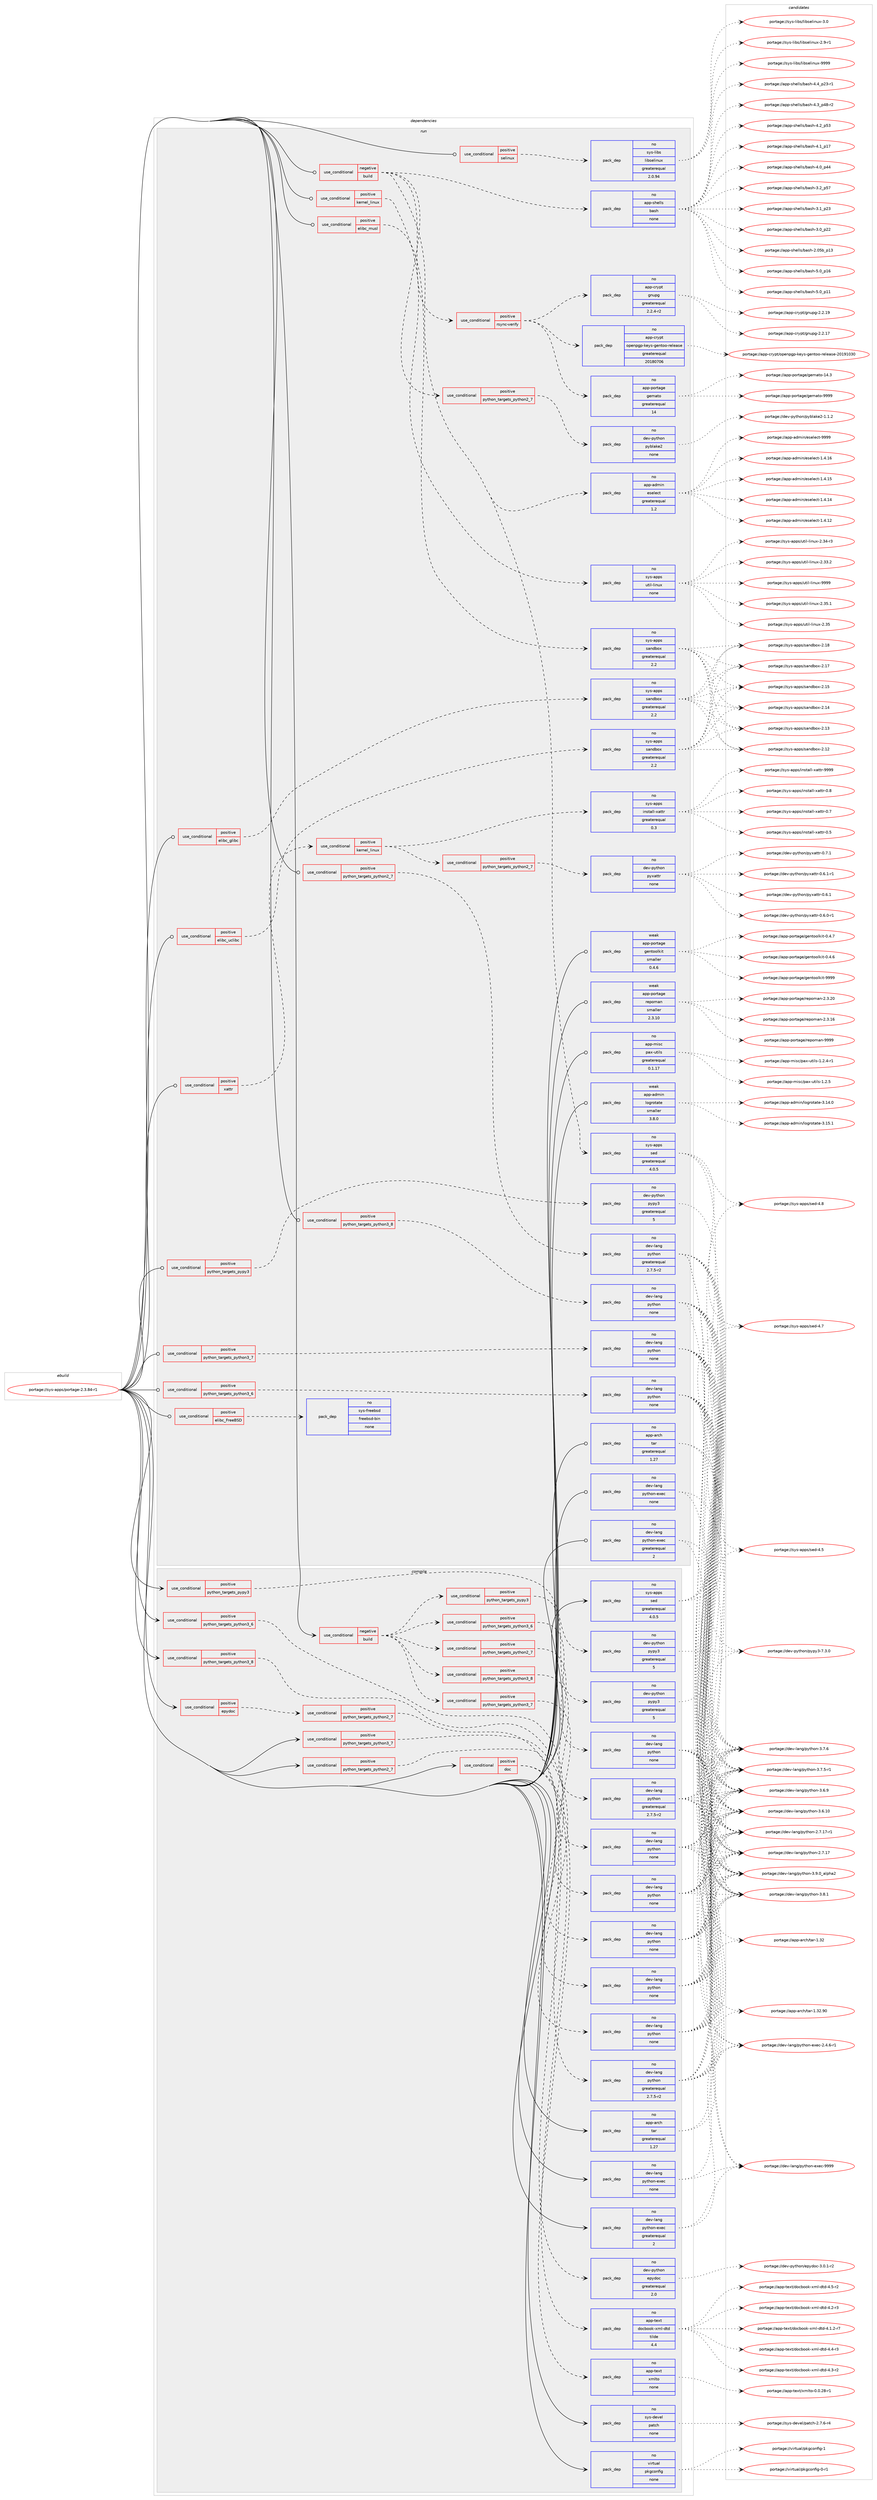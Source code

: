 digraph prolog {

# *************
# Graph options
# *************

newrank=true;
concentrate=true;
compound=true;
graph [rankdir=LR,fontname=Helvetica,fontsize=10,ranksep=1.5];#, ranksep=2.5, nodesep=0.2];
edge  [arrowhead=vee];
node  [fontname=Helvetica,fontsize=10];

# **********
# The ebuild
# **********

subgraph cluster_leftcol {
color=gray;
rank=same;
label=<<i>ebuild</i>>;
id [label="portage://sys-apps/portage-2.3.84-r1", color=red, width=4, href="../sys-apps/portage-2.3.84-r1.svg"];
}

# ****************
# The dependencies
# ****************

subgraph cluster_midcol {
color=gray;
label=<<i>dependencies</i>>;
subgraph cluster_compile {
fillcolor="#eeeeee";
style=filled;
label=<<i>compile</i>>;
subgraph cond13109 {
dependency61590 [label=<<TABLE BORDER="0" CELLBORDER="1" CELLSPACING="0" CELLPADDING="4"><TR><TD ROWSPAN="3" CELLPADDING="10">use_conditional</TD></TR><TR><TD>negative</TD></TR><TR><TD>build</TD></TR></TABLE>>, shape=none, color=red];
subgraph cond13110 {
dependency61591 [label=<<TABLE BORDER="0" CELLBORDER="1" CELLSPACING="0" CELLPADDING="4"><TR><TD ROWSPAN="3" CELLPADDING="10">use_conditional</TD></TR><TR><TD>positive</TD></TR><TR><TD>python_targets_pypy3</TD></TR></TABLE>>, shape=none, color=red];
subgraph pack47187 {
dependency61592 [label=<<TABLE BORDER="0" CELLBORDER="1" CELLSPACING="0" CELLPADDING="4" WIDTH="220"><TR><TD ROWSPAN="6" CELLPADDING="30">pack_dep</TD></TR><TR><TD WIDTH="110">no</TD></TR><TR><TD>dev-python</TD></TR><TR><TD>pypy3</TD></TR><TR><TD>greaterequal</TD></TR><TR><TD>5</TD></TR></TABLE>>, shape=none, color=blue];
}
dependency61591:e -> dependency61592:w [weight=20,style="dashed",arrowhead="vee"];
}
dependency61590:e -> dependency61591:w [weight=20,style="dashed",arrowhead="vee"];
subgraph cond13111 {
dependency61593 [label=<<TABLE BORDER="0" CELLBORDER="1" CELLSPACING="0" CELLPADDING="4"><TR><TD ROWSPAN="3" CELLPADDING="10">use_conditional</TD></TR><TR><TD>positive</TD></TR><TR><TD>python_targets_python2_7</TD></TR></TABLE>>, shape=none, color=red];
subgraph pack47188 {
dependency61594 [label=<<TABLE BORDER="0" CELLBORDER="1" CELLSPACING="0" CELLPADDING="4" WIDTH="220"><TR><TD ROWSPAN="6" CELLPADDING="30">pack_dep</TD></TR><TR><TD WIDTH="110">no</TD></TR><TR><TD>dev-lang</TD></TR><TR><TD>python</TD></TR><TR><TD>greaterequal</TD></TR><TR><TD>2.7.5-r2</TD></TR></TABLE>>, shape=none, color=blue];
}
dependency61593:e -> dependency61594:w [weight=20,style="dashed",arrowhead="vee"];
}
dependency61590:e -> dependency61593:w [weight=20,style="dashed",arrowhead="vee"];
subgraph cond13112 {
dependency61595 [label=<<TABLE BORDER="0" CELLBORDER="1" CELLSPACING="0" CELLPADDING="4"><TR><TD ROWSPAN="3" CELLPADDING="10">use_conditional</TD></TR><TR><TD>positive</TD></TR><TR><TD>python_targets_python3_6</TD></TR></TABLE>>, shape=none, color=red];
subgraph pack47189 {
dependency61596 [label=<<TABLE BORDER="0" CELLBORDER="1" CELLSPACING="0" CELLPADDING="4" WIDTH="220"><TR><TD ROWSPAN="6" CELLPADDING="30">pack_dep</TD></TR><TR><TD WIDTH="110">no</TD></TR><TR><TD>dev-lang</TD></TR><TR><TD>python</TD></TR><TR><TD>none</TD></TR><TR><TD></TD></TR></TABLE>>, shape=none, color=blue];
}
dependency61595:e -> dependency61596:w [weight=20,style="dashed",arrowhead="vee"];
}
dependency61590:e -> dependency61595:w [weight=20,style="dashed",arrowhead="vee"];
subgraph cond13113 {
dependency61597 [label=<<TABLE BORDER="0" CELLBORDER="1" CELLSPACING="0" CELLPADDING="4"><TR><TD ROWSPAN="3" CELLPADDING="10">use_conditional</TD></TR><TR><TD>positive</TD></TR><TR><TD>python_targets_python3_7</TD></TR></TABLE>>, shape=none, color=red];
subgraph pack47190 {
dependency61598 [label=<<TABLE BORDER="0" CELLBORDER="1" CELLSPACING="0" CELLPADDING="4" WIDTH="220"><TR><TD ROWSPAN="6" CELLPADDING="30">pack_dep</TD></TR><TR><TD WIDTH="110">no</TD></TR><TR><TD>dev-lang</TD></TR><TR><TD>python</TD></TR><TR><TD>none</TD></TR><TR><TD></TD></TR></TABLE>>, shape=none, color=blue];
}
dependency61597:e -> dependency61598:w [weight=20,style="dashed",arrowhead="vee"];
}
dependency61590:e -> dependency61597:w [weight=20,style="dashed",arrowhead="vee"];
subgraph cond13114 {
dependency61599 [label=<<TABLE BORDER="0" CELLBORDER="1" CELLSPACING="0" CELLPADDING="4"><TR><TD ROWSPAN="3" CELLPADDING="10">use_conditional</TD></TR><TR><TD>positive</TD></TR><TR><TD>python_targets_python3_8</TD></TR></TABLE>>, shape=none, color=red];
subgraph pack47191 {
dependency61600 [label=<<TABLE BORDER="0" CELLBORDER="1" CELLSPACING="0" CELLPADDING="4" WIDTH="220"><TR><TD ROWSPAN="6" CELLPADDING="30">pack_dep</TD></TR><TR><TD WIDTH="110">no</TD></TR><TR><TD>dev-lang</TD></TR><TR><TD>python</TD></TR><TR><TD>none</TD></TR><TR><TD></TD></TR></TABLE>>, shape=none, color=blue];
}
dependency61599:e -> dependency61600:w [weight=20,style="dashed",arrowhead="vee"];
}
dependency61590:e -> dependency61599:w [weight=20,style="dashed",arrowhead="vee"];
}
id:e -> dependency61590:w [weight=20,style="solid",arrowhead="vee"];
subgraph cond13115 {
dependency61601 [label=<<TABLE BORDER="0" CELLBORDER="1" CELLSPACING="0" CELLPADDING="4"><TR><TD ROWSPAN="3" CELLPADDING="10">use_conditional</TD></TR><TR><TD>positive</TD></TR><TR><TD>doc</TD></TR></TABLE>>, shape=none, color=red];
subgraph pack47192 {
dependency61602 [label=<<TABLE BORDER="0" CELLBORDER="1" CELLSPACING="0" CELLPADDING="4" WIDTH="220"><TR><TD ROWSPAN="6" CELLPADDING="30">pack_dep</TD></TR><TR><TD WIDTH="110">no</TD></TR><TR><TD>app-text</TD></TR><TR><TD>xmlto</TD></TR><TR><TD>none</TD></TR><TR><TD></TD></TR></TABLE>>, shape=none, color=blue];
}
dependency61601:e -> dependency61602:w [weight=20,style="dashed",arrowhead="vee"];
subgraph pack47193 {
dependency61603 [label=<<TABLE BORDER="0" CELLBORDER="1" CELLSPACING="0" CELLPADDING="4" WIDTH="220"><TR><TD ROWSPAN="6" CELLPADDING="30">pack_dep</TD></TR><TR><TD WIDTH="110">no</TD></TR><TR><TD>app-text</TD></TR><TR><TD>docbook-xml-dtd</TD></TR><TR><TD>tilde</TD></TR><TR><TD>4.4</TD></TR></TABLE>>, shape=none, color=blue];
}
dependency61601:e -> dependency61603:w [weight=20,style="dashed",arrowhead="vee"];
}
id:e -> dependency61601:w [weight=20,style="solid",arrowhead="vee"];
subgraph cond13116 {
dependency61604 [label=<<TABLE BORDER="0" CELLBORDER="1" CELLSPACING="0" CELLPADDING="4"><TR><TD ROWSPAN="3" CELLPADDING="10">use_conditional</TD></TR><TR><TD>positive</TD></TR><TR><TD>epydoc</TD></TR></TABLE>>, shape=none, color=red];
subgraph cond13117 {
dependency61605 [label=<<TABLE BORDER="0" CELLBORDER="1" CELLSPACING="0" CELLPADDING="4"><TR><TD ROWSPAN="3" CELLPADDING="10">use_conditional</TD></TR><TR><TD>positive</TD></TR><TR><TD>python_targets_python2_7</TD></TR></TABLE>>, shape=none, color=red];
subgraph pack47194 {
dependency61606 [label=<<TABLE BORDER="0" CELLBORDER="1" CELLSPACING="0" CELLPADDING="4" WIDTH="220"><TR><TD ROWSPAN="6" CELLPADDING="30">pack_dep</TD></TR><TR><TD WIDTH="110">no</TD></TR><TR><TD>dev-python</TD></TR><TR><TD>epydoc</TD></TR><TR><TD>greaterequal</TD></TR><TR><TD>2.0</TD></TR></TABLE>>, shape=none, color=blue];
}
dependency61605:e -> dependency61606:w [weight=20,style="dashed",arrowhead="vee"];
}
dependency61604:e -> dependency61605:w [weight=20,style="dashed",arrowhead="vee"];
}
id:e -> dependency61604:w [weight=20,style="solid",arrowhead="vee"];
subgraph cond13118 {
dependency61607 [label=<<TABLE BORDER="0" CELLBORDER="1" CELLSPACING="0" CELLPADDING="4"><TR><TD ROWSPAN="3" CELLPADDING="10">use_conditional</TD></TR><TR><TD>positive</TD></TR><TR><TD>python_targets_pypy3</TD></TR></TABLE>>, shape=none, color=red];
subgraph pack47195 {
dependency61608 [label=<<TABLE BORDER="0" CELLBORDER="1" CELLSPACING="0" CELLPADDING="4" WIDTH="220"><TR><TD ROWSPAN="6" CELLPADDING="30">pack_dep</TD></TR><TR><TD WIDTH="110">no</TD></TR><TR><TD>dev-python</TD></TR><TR><TD>pypy3</TD></TR><TR><TD>greaterequal</TD></TR><TR><TD>5</TD></TR></TABLE>>, shape=none, color=blue];
}
dependency61607:e -> dependency61608:w [weight=20,style="dashed",arrowhead="vee"];
}
id:e -> dependency61607:w [weight=20,style="solid",arrowhead="vee"];
subgraph cond13119 {
dependency61609 [label=<<TABLE BORDER="0" CELLBORDER="1" CELLSPACING="0" CELLPADDING="4"><TR><TD ROWSPAN="3" CELLPADDING="10">use_conditional</TD></TR><TR><TD>positive</TD></TR><TR><TD>python_targets_python2_7</TD></TR></TABLE>>, shape=none, color=red];
subgraph pack47196 {
dependency61610 [label=<<TABLE BORDER="0" CELLBORDER="1" CELLSPACING="0" CELLPADDING="4" WIDTH="220"><TR><TD ROWSPAN="6" CELLPADDING="30">pack_dep</TD></TR><TR><TD WIDTH="110">no</TD></TR><TR><TD>dev-lang</TD></TR><TR><TD>python</TD></TR><TR><TD>greaterequal</TD></TR><TR><TD>2.7.5-r2</TD></TR></TABLE>>, shape=none, color=blue];
}
dependency61609:e -> dependency61610:w [weight=20,style="dashed",arrowhead="vee"];
}
id:e -> dependency61609:w [weight=20,style="solid",arrowhead="vee"];
subgraph cond13120 {
dependency61611 [label=<<TABLE BORDER="0" CELLBORDER="1" CELLSPACING="0" CELLPADDING="4"><TR><TD ROWSPAN="3" CELLPADDING="10">use_conditional</TD></TR><TR><TD>positive</TD></TR><TR><TD>python_targets_python3_6</TD></TR></TABLE>>, shape=none, color=red];
subgraph pack47197 {
dependency61612 [label=<<TABLE BORDER="0" CELLBORDER="1" CELLSPACING="0" CELLPADDING="4" WIDTH="220"><TR><TD ROWSPAN="6" CELLPADDING="30">pack_dep</TD></TR><TR><TD WIDTH="110">no</TD></TR><TR><TD>dev-lang</TD></TR><TR><TD>python</TD></TR><TR><TD>none</TD></TR><TR><TD></TD></TR></TABLE>>, shape=none, color=blue];
}
dependency61611:e -> dependency61612:w [weight=20,style="dashed",arrowhead="vee"];
}
id:e -> dependency61611:w [weight=20,style="solid",arrowhead="vee"];
subgraph cond13121 {
dependency61613 [label=<<TABLE BORDER="0" CELLBORDER="1" CELLSPACING="0" CELLPADDING="4"><TR><TD ROWSPAN="3" CELLPADDING="10">use_conditional</TD></TR><TR><TD>positive</TD></TR><TR><TD>python_targets_python3_7</TD></TR></TABLE>>, shape=none, color=red];
subgraph pack47198 {
dependency61614 [label=<<TABLE BORDER="0" CELLBORDER="1" CELLSPACING="0" CELLPADDING="4" WIDTH="220"><TR><TD ROWSPAN="6" CELLPADDING="30">pack_dep</TD></TR><TR><TD WIDTH="110">no</TD></TR><TR><TD>dev-lang</TD></TR><TR><TD>python</TD></TR><TR><TD>none</TD></TR><TR><TD></TD></TR></TABLE>>, shape=none, color=blue];
}
dependency61613:e -> dependency61614:w [weight=20,style="dashed",arrowhead="vee"];
}
id:e -> dependency61613:w [weight=20,style="solid",arrowhead="vee"];
subgraph cond13122 {
dependency61615 [label=<<TABLE BORDER="0" CELLBORDER="1" CELLSPACING="0" CELLPADDING="4"><TR><TD ROWSPAN="3" CELLPADDING="10">use_conditional</TD></TR><TR><TD>positive</TD></TR><TR><TD>python_targets_python3_8</TD></TR></TABLE>>, shape=none, color=red];
subgraph pack47199 {
dependency61616 [label=<<TABLE BORDER="0" CELLBORDER="1" CELLSPACING="0" CELLPADDING="4" WIDTH="220"><TR><TD ROWSPAN="6" CELLPADDING="30">pack_dep</TD></TR><TR><TD WIDTH="110">no</TD></TR><TR><TD>dev-lang</TD></TR><TR><TD>python</TD></TR><TR><TD>none</TD></TR><TR><TD></TD></TR></TABLE>>, shape=none, color=blue];
}
dependency61615:e -> dependency61616:w [weight=20,style="dashed",arrowhead="vee"];
}
id:e -> dependency61615:w [weight=20,style="solid",arrowhead="vee"];
subgraph pack47200 {
dependency61617 [label=<<TABLE BORDER="0" CELLBORDER="1" CELLSPACING="0" CELLPADDING="4" WIDTH="220"><TR><TD ROWSPAN="6" CELLPADDING="30">pack_dep</TD></TR><TR><TD WIDTH="110">no</TD></TR><TR><TD>app-arch</TD></TR><TR><TD>tar</TD></TR><TR><TD>greaterequal</TD></TR><TR><TD>1.27</TD></TR></TABLE>>, shape=none, color=blue];
}
id:e -> dependency61617:w [weight=20,style="solid",arrowhead="vee"];
subgraph pack47201 {
dependency61618 [label=<<TABLE BORDER="0" CELLBORDER="1" CELLSPACING="0" CELLPADDING="4" WIDTH="220"><TR><TD ROWSPAN="6" CELLPADDING="30">pack_dep</TD></TR><TR><TD WIDTH="110">no</TD></TR><TR><TD>dev-lang</TD></TR><TR><TD>python-exec</TD></TR><TR><TD>greaterequal</TD></TR><TR><TD>2</TD></TR></TABLE>>, shape=none, color=blue];
}
id:e -> dependency61618:w [weight=20,style="solid",arrowhead="vee"];
subgraph pack47202 {
dependency61619 [label=<<TABLE BORDER="0" CELLBORDER="1" CELLSPACING="0" CELLPADDING="4" WIDTH="220"><TR><TD ROWSPAN="6" CELLPADDING="30">pack_dep</TD></TR><TR><TD WIDTH="110">no</TD></TR><TR><TD>dev-lang</TD></TR><TR><TD>python-exec</TD></TR><TR><TD>none</TD></TR><TR><TD></TD></TR></TABLE>>, shape=none, color=blue];
}
id:e -> dependency61619:w [weight=20,style="solid",arrowhead="vee"];
subgraph pack47203 {
dependency61620 [label=<<TABLE BORDER="0" CELLBORDER="1" CELLSPACING="0" CELLPADDING="4" WIDTH="220"><TR><TD ROWSPAN="6" CELLPADDING="30">pack_dep</TD></TR><TR><TD WIDTH="110">no</TD></TR><TR><TD>sys-apps</TD></TR><TR><TD>sed</TD></TR><TR><TD>greaterequal</TD></TR><TR><TD>4.0.5</TD></TR></TABLE>>, shape=none, color=blue];
}
id:e -> dependency61620:w [weight=20,style="solid",arrowhead="vee"];
subgraph pack47204 {
dependency61621 [label=<<TABLE BORDER="0" CELLBORDER="1" CELLSPACING="0" CELLPADDING="4" WIDTH="220"><TR><TD ROWSPAN="6" CELLPADDING="30">pack_dep</TD></TR><TR><TD WIDTH="110">no</TD></TR><TR><TD>sys-devel</TD></TR><TR><TD>patch</TD></TR><TR><TD>none</TD></TR><TR><TD></TD></TR></TABLE>>, shape=none, color=blue];
}
id:e -> dependency61621:w [weight=20,style="solid",arrowhead="vee"];
subgraph pack47205 {
dependency61622 [label=<<TABLE BORDER="0" CELLBORDER="1" CELLSPACING="0" CELLPADDING="4" WIDTH="220"><TR><TD ROWSPAN="6" CELLPADDING="30">pack_dep</TD></TR><TR><TD WIDTH="110">no</TD></TR><TR><TD>virtual</TD></TR><TR><TD>pkgconfig</TD></TR><TR><TD>none</TD></TR><TR><TD></TD></TR></TABLE>>, shape=none, color=blue];
}
id:e -> dependency61622:w [weight=20,style="solid",arrowhead="vee"];
}
subgraph cluster_compileandrun {
fillcolor="#eeeeee";
style=filled;
label=<<i>compile and run</i>>;
}
subgraph cluster_run {
fillcolor="#eeeeee";
style=filled;
label=<<i>run</i>>;
subgraph cond13123 {
dependency61623 [label=<<TABLE BORDER="0" CELLBORDER="1" CELLSPACING="0" CELLPADDING="4"><TR><TD ROWSPAN="3" CELLPADDING="10">use_conditional</TD></TR><TR><TD>negative</TD></TR><TR><TD>build</TD></TR></TABLE>>, shape=none, color=red];
subgraph pack47206 {
dependency61624 [label=<<TABLE BORDER="0" CELLBORDER="1" CELLSPACING="0" CELLPADDING="4" WIDTH="220"><TR><TD ROWSPAN="6" CELLPADDING="30">pack_dep</TD></TR><TR><TD WIDTH="110">no</TD></TR><TR><TD>sys-apps</TD></TR><TR><TD>sed</TD></TR><TR><TD>greaterequal</TD></TR><TR><TD>4.0.5</TD></TR></TABLE>>, shape=none, color=blue];
}
dependency61623:e -> dependency61624:w [weight=20,style="dashed",arrowhead="vee"];
subgraph pack47207 {
dependency61625 [label=<<TABLE BORDER="0" CELLBORDER="1" CELLSPACING="0" CELLPADDING="4" WIDTH="220"><TR><TD ROWSPAN="6" CELLPADDING="30">pack_dep</TD></TR><TR><TD WIDTH="110">no</TD></TR><TR><TD>app-shells</TD></TR><TR><TD>bash</TD></TR><TR><TD>none</TD></TR><TR><TD></TD></TR></TABLE>>, shape=none, color=blue];
}
dependency61623:e -> dependency61625:w [weight=20,style="dashed",arrowhead="vee"];
subgraph pack47208 {
dependency61626 [label=<<TABLE BORDER="0" CELLBORDER="1" CELLSPACING="0" CELLPADDING="4" WIDTH="220"><TR><TD ROWSPAN="6" CELLPADDING="30">pack_dep</TD></TR><TR><TD WIDTH="110">no</TD></TR><TR><TD>app-admin</TD></TR><TR><TD>eselect</TD></TR><TR><TD>greaterequal</TD></TR><TR><TD>1.2</TD></TR></TABLE>>, shape=none, color=blue];
}
dependency61623:e -> dependency61626:w [weight=20,style="dashed",arrowhead="vee"];
subgraph cond13124 {
dependency61627 [label=<<TABLE BORDER="0" CELLBORDER="1" CELLSPACING="0" CELLPADDING="4"><TR><TD ROWSPAN="3" CELLPADDING="10">use_conditional</TD></TR><TR><TD>positive</TD></TR><TR><TD>python_targets_python2_7</TD></TR></TABLE>>, shape=none, color=red];
subgraph pack47209 {
dependency61628 [label=<<TABLE BORDER="0" CELLBORDER="1" CELLSPACING="0" CELLPADDING="4" WIDTH="220"><TR><TD ROWSPAN="6" CELLPADDING="30">pack_dep</TD></TR><TR><TD WIDTH="110">no</TD></TR><TR><TD>dev-python</TD></TR><TR><TD>pyblake2</TD></TR><TR><TD>none</TD></TR><TR><TD></TD></TR></TABLE>>, shape=none, color=blue];
}
dependency61627:e -> dependency61628:w [weight=20,style="dashed",arrowhead="vee"];
}
dependency61623:e -> dependency61627:w [weight=20,style="dashed",arrowhead="vee"];
subgraph cond13125 {
dependency61629 [label=<<TABLE BORDER="0" CELLBORDER="1" CELLSPACING="0" CELLPADDING="4"><TR><TD ROWSPAN="3" CELLPADDING="10">use_conditional</TD></TR><TR><TD>positive</TD></TR><TR><TD>rsync-verify</TD></TR></TABLE>>, shape=none, color=red];
subgraph pack47210 {
dependency61630 [label=<<TABLE BORDER="0" CELLBORDER="1" CELLSPACING="0" CELLPADDING="4" WIDTH="220"><TR><TD ROWSPAN="6" CELLPADDING="30">pack_dep</TD></TR><TR><TD WIDTH="110">no</TD></TR><TR><TD>app-portage</TD></TR><TR><TD>gemato</TD></TR><TR><TD>greaterequal</TD></TR><TR><TD>14</TD></TR></TABLE>>, shape=none, color=blue];
}
dependency61629:e -> dependency61630:w [weight=20,style="dashed",arrowhead="vee"];
subgraph pack47211 {
dependency61631 [label=<<TABLE BORDER="0" CELLBORDER="1" CELLSPACING="0" CELLPADDING="4" WIDTH="220"><TR><TD ROWSPAN="6" CELLPADDING="30">pack_dep</TD></TR><TR><TD WIDTH="110">no</TD></TR><TR><TD>app-crypt</TD></TR><TR><TD>openpgp-keys-gentoo-release</TD></TR><TR><TD>greaterequal</TD></TR><TR><TD>20180706</TD></TR></TABLE>>, shape=none, color=blue];
}
dependency61629:e -> dependency61631:w [weight=20,style="dashed",arrowhead="vee"];
subgraph pack47212 {
dependency61632 [label=<<TABLE BORDER="0" CELLBORDER="1" CELLSPACING="0" CELLPADDING="4" WIDTH="220"><TR><TD ROWSPAN="6" CELLPADDING="30">pack_dep</TD></TR><TR><TD WIDTH="110">no</TD></TR><TR><TD>app-crypt</TD></TR><TR><TD>gnupg</TD></TR><TR><TD>greaterequal</TD></TR><TR><TD>2.2.4-r2</TD></TR></TABLE>>, shape=none, color=blue];
}
dependency61629:e -> dependency61632:w [weight=20,style="dashed",arrowhead="vee"];
}
dependency61623:e -> dependency61629:w [weight=20,style="dashed",arrowhead="vee"];
}
id:e -> dependency61623:w [weight=20,style="solid",arrowhead="odot"];
subgraph cond13126 {
dependency61633 [label=<<TABLE BORDER="0" CELLBORDER="1" CELLSPACING="0" CELLPADDING="4"><TR><TD ROWSPAN="3" CELLPADDING="10">use_conditional</TD></TR><TR><TD>positive</TD></TR><TR><TD>elibc_FreeBSD</TD></TR></TABLE>>, shape=none, color=red];
subgraph pack47213 {
dependency61634 [label=<<TABLE BORDER="0" CELLBORDER="1" CELLSPACING="0" CELLPADDING="4" WIDTH="220"><TR><TD ROWSPAN="6" CELLPADDING="30">pack_dep</TD></TR><TR><TD WIDTH="110">no</TD></TR><TR><TD>sys-freebsd</TD></TR><TR><TD>freebsd-bin</TD></TR><TR><TD>none</TD></TR><TR><TD></TD></TR></TABLE>>, shape=none, color=blue];
}
dependency61633:e -> dependency61634:w [weight=20,style="dashed",arrowhead="vee"];
}
id:e -> dependency61633:w [weight=20,style="solid",arrowhead="odot"];
subgraph cond13127 {
dependency61635 [label=<<TABLE BORDER="0" CELLBORDER="1" CELLSPACING="0" CELLPADDING="4"><TR><TD ROWSPAN="3" CELLPADDING="10">use_conditional</TD></TR><TR><TD>positive</TD></TR><TR><TD>elibc_glibc</TD></TR></TABLE>>, shape=none, color=red];
subgraph pack47214 {
dependency61636 [label=<<TABLE BORDER="0" CELLBORDER="1" CELLSPACING="0" CELLPADDING="4" WIDTH="220"><TR><TD ROWSPAN="6" CELLPADDING="30">pack_dep</TD></TR><TR><TD WIDTH="110">no</TD></TR><TR><TD>sys-apps</TD></TR><TR><TD>sandbox</TD></TR><TR><TD>greaterequal</TD></TR><TR><TD>2.2</TD></TR></TABLE>>, shape=none, color=blue];
}
dependency61635:e -> dependency61636:w [weight=20,style="dashed",arrowhead="vee"];
}
id:e -> dependency61635:w [weight=20,style="solid",arrowhead="odot"];
subgraph cond13128 {
dependency61637 [label=<<TABLE BORDER="0" CELLBORDER="1" CELLSPACING="0" CELLPADDING="4"><TR><TD ROWSPAN="3" CELLPADDING="10">use_conditional</TD></TR><TR><TD>positive</TD></TR><TR><TD>elibc_musl</TD></TR></TABLE>>, shape=none, color=red];
subgraph pack47215 {
dependency61638 [label=<<TABLE BORDER="0" CELLBORDER="1" CELLSPACING="0" CELLPADDING="4" WIDTH="220"><TR><TD ROWSPAN="6" CELLPADDING="30">pack_dep</TD></TR><TR><TD WIDTH="110">no</TD></TR><TR><TD>sys-apps</TD></TR><TR><TD>sandbox</TD></TR><TR><TD>greaterequal</TD></TR><TR><TD>2.2</TD></TR></TABLE>>, shape=none, color=blue];
}
dependency61637:e -> dependency61638:w [weight=20,style="dashed",arrowhead="vee"];
}
id:e -> dependency61637:w [weight=20,style="solid",arrowhead="odot"];
subgraph cond13129 {
dependency61639 [label=<<TABLE BORDER="0" CELLBORDER="1" CELLSPACING="0" CELLPADDING="4"><TR><TD ROWSPAN="3" CELLPADDING="10">use_conditional</TD></TR><TR><TD>positive</TD></TR><TR><TD>elibc_uclibc</TD></TR></TABLE>>, shape=none, color=red];
subgraph pack47216 {
dependency61640 [label=<<TABLE BORDER="0" CELLBORDER="1" CELLSPACING="0" CELLPADDING="4" WIDTH="220"><TR><TD ROWSPAN="6" CELLPADDING="30">pack_dep</TD></TR><TR><TD WIDTH="110">no</TD></TR><TR><TD>sys-apps</TD></TR><TR><TD>sandbox</TD></TR><TR><TD>greaterequal</TD></TR><TR><TD>2.2</TD></TR></TABLE>>, shape=none, color=blue];
}
dependency61639:e -> dependency61640:w [weight=20,style="dashed",arrowhead="vee"];
}
id:e -> dependency61639:w [weight=20,style="solid",arrowhead="odot"];
subgraph cond13130 {
dependency61641 [label=<<TABLE BORDER="0" CELLBORDER="1" CELLSPACING="0" CELLPADDING="4"><TR><TD ROWSPAN="3" CELLPADDING="10">use_conditional</TD></TR><TR><TD>positive</TD></TR><TR><TD>kernel_linux</TD></TR></TABLE>>, shape=none, color=red];
subgraph pack47217 {
dependency61642 [label=<<TABLE BORDER="0" CELLBORDER="1" CELLSPACING="0" CELLPADDING="4" WIDTH="220"><TR><TD ROWSPAN="6" CELLPADDING="30">pack_dep</TD></TR><TR><TD WIDTH="110">no</TD></TR><TR><TD>sys-apps</TD></TR><TR><TD>util-linux</TD></TR><TR><TD>none</TD></TR><TR><TD></TD></TR></TABLE>>, shape=none, color=blue];
}
dependency61641:e -> dependency61642:w [weight=20,style="dashed",arrowhead="vee"];
}
id:e -> dependency61641:w [weight=20,style="solid",arrowhead="odot"];
subgraph cond13131 {
dependency61643 [label=<<TABLE BORDER="0" CELLBORDER="1" CELLSPACING="0" CELLPADDING="4"><TR><TD ROWSPAN="3" CELLPADDING="10">use_conditional</TD></TR><TR><TD>positive</TD></TR><TR><TD>python_targets_pypy3</TD></TR></TABLE>>, shape=none, color=red];
subgraph pack47218 {
dependency61644 [label=<<TABLE BORDER="0" CELLBORDER="1" CELLSPACING="0" CELLPADDING="4" WIDTH="220"><TR><TD ROWSPAN="6" CELLPADDING="30">pack_dep</TD></TR><TR><TD WIDTH="110">no</TD></TR><TR><TD>dev-python</TD></TR><TR><TD>pypy3</TD></TR><TR><TD>greaterequal</TD></TR><TR><TD>5</TD></TR></TABLE>>, shape=none, color=blue];
}
dependency61643:e -> dependency61644:w [weight=20,style="dashed",arrowhead="vee"];
}
id:e -> dependency61643:w [weight=20,style="solid",arrowhead="odot"];
subgraph cond13132 {
dependency61645 [label=<<TABLE BORDER="0" CELLBORDER="1" CELLSPACING="0" CELLPADDING="4"><TR><TD ROWSPAN="3" CELLPADDING="10">use_conditional</TD></TR><TR><TD>positive</TD></TR><TR><TD>python_targets_python2_7</TD></TR></TABLE>>, shape=none, color=red];
subgraph pack47219 {
dependency61646 [label=<<TABLE BORDER="0" CELLBORDER="1" CELLSPACING="0" CELLPADDING="4" WIDTH="220"><TR><TD ROWSPAN="6" CELLPADDING="30">pack_dep</TD></TR><TR><TD WIDTH="110">no</TD></TR><TR><TD>dev-lang</TD></TR><TR><TD>python</TD></TR><TR><TD>greaterequal</TD></TR><TR><TD>2.7.5-r2</TD></TR></TABLE>>, shape=none, color=blue];
}
dependency61645:e -> dependency61646:w [weight=20,style="dashed",arrowhead="vee"];
}
id:e -> dependency61645:w [weight=20,style="solid",arrowhead="odot"];
subgraph cond13133 {
dependency61647 [label=<<TABLE BORDER="0" CELLBORDER="1" CELLSPACING="0" CELLPADDING="4"><TR><TD ROWSPAN="3" CELLPADDING="10">use_conditional</TD></TR><TR><TD>positive</TD></TR><TR><TD>python_targets_python3_6</TD></TR></TABLE>>, shape=none, color=red];
subgraph pack47220 {
dependency61648 [label=<<TABLE BORDER="0" CELLBORDER="1" CELLSPACING="0" CELLPADDING="4" WIDTH="220"><TR><TD ROWSPAN="6" CELLPADDING="30">pack_dep</TD></TR><TR><TD WIDTH="110">no</TD></TR><TR><TD>dev-lang</TD></TR><TR><TD>python</TD></TR><TR><TD>none</TD></TR><TR><TD></TD></TR></TABLE>>, shape=none, color=blue];
}
dependency61647:e -> dependency61648:w [weight=20,style="dashed",arrowhead="vee"];
}
id:e -> dependency61647:w [weight=20,style="solid",arrowhead="odot"];
subgraph cond13134 {
dependency61649 [label=<<TABLE BORDER="0" CELLBORDER="1" CELLSPACING="0" CELLPADDING="4"><TR><TD ROWSPAN="3" CELLPADDING="10">use_conditional</TD></TR><TR><TD>positive</TD></TR><TR><TD>python_targets_python3_7</TD></TR></TABLE>>, shape=none, color=red];
subgraph pack47221 {
dependency61650 [label=<<TABLE BORDER="0" CELLBORDER="1" CELLSPACING="0" CELLPADDING="4" WIDTH="220"><TR><TD ROWSPAN="6" CELLPADDING="30">pack_dep</TD></TR><TR><TD WIDTH="110">no</TD></TR><TR><TD>dev-lang</TD></TR><TR><TD>python</TD></TR><TR><TD>none</TD></TR><TR><TD></TD></TR></TABLE>>, shape=none, color=blue];
}
dependency61649:e -> dependency61650:w [weight=20,style="dashed",arrowhead="vee"];
}
id:e -> dependency61649:w [weight=20,style="solid",arrowhead="odot"];
subgraph cond13135 {
dependency61651 [label=<<TABLE BORDER="0" CELLBORDER="1" CELLSPACING="0" CELLPADDING="4"><TR><TD ROWSPAN="3" CELLPADDING="10">use_conditional</TD></TR><TR><TD>positive</TD></TR><TR><TD>python_targets_python3_8</TD></TR></TABLE>>, shape=none, color=red];
subgraph pack47222 {
dependency61652 [label=<<TABLE BORDER="0" CELLBORDER="1" CELLSPACING="0" CELLPADDING="4" WIDTH="220"><TR><TD ROWSPAN="6" CELLPADDING="30">pack_dep</TD></TR><TR><TD WIDTH="110">no</TD></TR><TR><TD>dev-lang</TD></TR><TR><TD>python</TD></TR><TR><TD>none</TD></TR><TR><TD></TD></TR></TABLE>>, shape=none, color=blue];
}
dependency61651:e -> dependency61652:w [weight=20,style="dashed",arrowhead="vee"];
}
id:e -> dependency61651:w [weight=20,style="solid",arrowhead="odot"];
subgraph cond13136 {
dependency61653 [label=<<TABLE BORDER="0" CELLBORDER="1" CELLSPACING="0" CELLPADDING="4"><TR><TD ROWSPAN="3" CELLPADDING="10">use_conditional</TD></TR><TR><TD>positive</TD></TR><TR><TD>selinux</TD></TR></TABLE>>, shape=none, color=red];
subgraph pack47223 {
dependency61654 [label=<<TABLE BORDER="0" CELLBORDER="1" CELLSPACING="0" CELLPADDING="4" WIDTH="220"><TR><TD ROWSPAN="6" CELLPADDING="30">pack_dep</TD></TR><TR><TD WIDTH="110">no</TD></TR><TR><TD>sys-libs</TD></TR><TR><TD>libselinux</TD></TR><TR><TD>greaterequal</TD></TR><TR><TD>2.0.94</TD></TR></TABLE>>, shape=none, color=blue];
}
dependency61653:e -> dependency61654:w [weight=20,style="dashed",arrowhead="vee"];
}
id:e -> dependency61653:w [weight=20,style="solid",arrowhead="odot"];
subgraph cond13137 {
dependency61655 [label=<<TABLE BORDER="0" CELLBORDER="1" CELLSPACING="0" CELLPADDING="4"><TR><TD ROWSPAN="3" CELLPADDING="10">use_conditional</TD></TR><TR><TD>positive</TD></TR><TR><TD>xattr</TD></TR></TABLE>>, shape=none, color=red];
subgraph cond13138 {
dependency61656 [label=<<TABLE BORDER="0" CELLBORDER="1" CELLSPACING="0" CELLPADDING="4"><TR><TD ROWSPAN="3" CELLPADDING="10">use_conditional</TD></TR><TR><TD>positive</TD></TR><TR><TD>kernel_linux</TD></TR></TABLE>>, shape=none, color=red];
subgraph pack47224 {
dependency61657 [label=<<TABLE BORDER="0" CELLBORDER="1" CELLSPACING="0" CELLPADDING="4" WIDTH="220"><TR><TD ROWSPAN="6" CELLPADDING="30">pack_dep</TD></TR><TR><TD WIDTH="110">no</TD></TR><TR><TD>sys-apps</TD></TR><TR><TD>install-xattr</TD></TR><TR><TD>greaterequal</TD></TR><TR><TD>0.3</TD></TR></TABLE>>, shape=none, color=blue];
}
dependency61656:e -> dependency61657:w [weight=20,style="dashed",arrowhead="vee"];
subgraph cond13139 {
dependency61658 [label=<<TABLE BORDER="0" CELLBORDER="1" CELLSPACING="0" CELLPADDING="4"><TR><TD ROWSPAN="3" CELLPADDING="10">use_conditional</TD></TR><TR><TD>positive</TD></TR><TR><TD>python_targets_python2_7</TD></TR></TABLE>>, shape=none, color=red];
subgraph pack47225 {
dependency61659 [label=<<TABLE BORDER="0" CELLBORDER="1" CELLSPACING="0" CELLPADDING="4" WIDTH="220"><TR><TD ROWSPAN="6" CELLPADDING="30">pack_dep</TD></TR><TR><TD WIDTH="110">no</TD></TR><TR><TD>dev-python</TD></TR><TR><TD>pyxattr</TD></TR><TR><TD>none</TD></TR><TR><TD></TD></TR></TABLE>>, shape=none, color=blue];
}
dependency61658:e -> dependency61659:w [weight=20,style="dashed",arrowhead="vee"];
}
dependency61656:e -> dependency61658:w [weight=20,style="dashed",arrowhead="vee"];
}
dependency61655:e -> dependency61656:w [weight=20,style="dashed",arrowhead="vee"];
}
id:e -> dependency61655:w [weight=20,style="solid",arrowhead="odot"];
subgraph pack47226 {
dependency61660 [label=<<TABLE BORDER="0" CELLBORDER="1" CELLSPACING="0" CELLPADDING="4" WIDTH="220"><TR><TD ROWSPAN="6" CELLPADDING="30">pack_dep</TD></TR><TR><TD WIDTH="110">no</TD></TR><TR><TD>app-arch</TD></TR><TR><TD>tar</TD></TR><TR><TD>greaterequal</TD></TR><TR><TD>1.27</TD></TR></TABLE>>, shape=none, color=blue];
}
id:e -> dependency61660:w [weight=20,style="solid",arrowhead="odot"];
subgraph pack47227 {
dependency61661 [label=<<TABLE BORDER="0" CELLBORDER="1" CELLSPACING="0" CELLPADDING="4" WIDTH="220"><TR><TD ROWSPAN="6" CELLPADDING="30">pack_dep</TD></TR><TR><TD WIDTH="110">no</TD></TR><TR><TD>app-misc</TD></TR><TR><TD>pax-utils</TD></TR><TR><TD>greaterequal</TD></TR><TR><TD>0.1.17</TD></TR></TABLE>>, shape=none, color=blue];
}
id:e -> dependency61661:w [weight=20,style="solid",arrowhead="odot"];
subgraph pack47228 {
dependency61662 [label=<<TABLE BORDER="0" CELLBORDER="1" CELLSPACING="0" CELLPADDING="4" WIDTH="220"><TR><TD ROWSPAN="6" CELLPADDING="30">pack_dep</TD></TR><TR><TD WIDTH="110">no</TD></TR><TR><TD>dev-lang</TD></TR><TR><TD>python-exec</TD></TR><TR><TD>greaterequal</TD></TR><TR><TD>2</TD></TR></TABLE>>, shape=none, color=blue];
}
id:e -> dependency61662:w [weight=20,style="solid",arrowhead="odot"];
subgraph pack47229 {
dependency61663 [label=<<TABLE BORDER="0" CELLBORDER="1" CELLSPACING="0" CELLPADDING="4" WIDTH="220"><TR><TD ROWSPAN="6" CELLPADDING="30">pack_dep</TD></TR><TR><TD WIDTH="110">no</TD></TR><TR><TD>dev-lang</TD></TR><TR><TD>python-exec</TD></TR><TR><TD>none</TD></TR><TR><TD></TD></TR></TABLE>>, shape=none, color=blue];
}
id:e -> dependency61663:w [weight=20,style="solid",arrowhead="odot"];
subgraph pack47230 {
dependency61664 [label=<<TABLE BORDER="0" CELLBORDER="1" CELLSPACING="0" CELLPADDING="4" WIDTH="220"><TR><TD ROWSPAN="6" CELLPADDING="30">pack_dep</TD></TR><TR><TD WIDTH="110">weak</TD></TR><TR><TD>app-admin</TD></TR><TR><TD>logrotate</TD></TR><TR><TD>smaller</TD></TR><TR><TD>3.8.0</TD></TR></TABLE>>, shape=none, color=blue];
}
id:e -> dependency61664:w [weight=20,style="solid",arrowhead="odot"];
subgraph pack47231 {
dependency61665 [label=<<TABLE BORDER="0" CELLBORDER="1" CELLSPACING="0" CELLPADDING="4" WIDTH="220"><TR><TD ROWSPAN="6" CELLPADDING="30">pack_dep</TD></TR><TR><TD WIDTH="110">weak</TD></TR><TR><TD>app-portage</TD></TR><TR><TD>gentoolkit</TD></TR><TR><TD>smaller</TD></TR><TR><TD>0.4.6</TD></TR></TABLE>>, shape=none, color=blue];
}
id:e -> dependency61665:w [weight=20,style="solid",arrowhead="odot"];
subgraph pack47232 {
dependency61666 [label=<<TABLE BORDER="0" CELLBORDER="1" CELLSPACING="0" CELLPADDING="4" WIDTH="220"><TR><TD ROWSPAN="6" CELLPADDING="30">pack_dep</TD></TR><TR><TD WIDTH="110">weak</TD></TR><TR><TD>app-portage</TD></TR><TR><TD>repoman</TD></TR><TR><TD>smaller</TD></TR><TR><TD>2.3.10</TD></TR></TABLE>>, shape=none, color=blue];
}
id:e -> dependency61666:w [weight=20,style="solid",arrowhead="odot"];
}
}

# **************
# The candidates
# **************

subgraph cluster_choices {
rank=same;
color=gray;
label=<<i>candidates</i>>;

subgraph choice47187 {
color=black;
nodesep=1;
choice100101118451121211161041111104711212111212151455546514648 [label="portage://dev-python/pypy3-7.3.0", color=red, width=4,href="../dev-python/pypy3-7.3.0.svg"];
dependency61592:e -> choice100101118451121211161041111104711212111212151455546514648:w [style=dotted,weight="100"];
}
subgraph choice47188 {
color=black;
nodesep=1;
choice10010111845108971101034711212111610411111045514657464895971081121049750 [label="portage://dev-lang/python-3.9.0_alpha2", color=red, width=4,href="../dev-lang/python-3.9.0_alpha2.svg"];
choice100101118451089711010347112121116104111110455146564649 [label="portage://dev-lang/python-3.8.1", color=red, width=4,href="../dev-lang/python-3.8.1.svg"];
choice100101118451089711010347112121116104111110455146554654 [label="portage://dev-lang/python-3.7.6", color=red, width=4,href="../dev-lang/python-3.7.6.svg"];
choice1001011184510897110103471121211161041111104551465546534511449 [label="portage://dev-lang/python-3.7.5-r1", color=red, width=4,href="../dev-lang/python-3.7.5-r1.svg"];
choice100101118451089711010347112121116104111110455146544657 [label="portage://dev-lang/python-3.6.9", color=red, width=4,href="../dev-lang/python-3.6.9.svg"];
choice10010111845108971101034711212111610411111045514654464948 [label="portage://dev-lang/python-3.6.10", color=red, width=4,href="../dev-lang/python-3.6.10.svg"];
choice100101118451089711010347112121116104111110455046554649554511449 [label="portage://dev-lang/python-2.7.17-r1", color=red, width=4,href="../dev-lang/python-2.7.17-r1.svg"];
choice10010111845108971101034711212111610411111045504655464955 [label="portage://dev-lang/python-2.7.17", color=red, width=4,href="../dev-lang/python-2.7.17.svg"];
dependency61594:e -> choice10010111845108971101034711212111610411111045514657464895971081121049750:w [style=dotted,weight="100"];
dependency61594:e -> choice100101118451089711010347112121116104111110455146564649:w [style=dotted,weight="100"];
dependency61594:e -> choice100101118451089711010347112121116104111110455146554654:w [style=dotted,weight="100"];
dependency61594:e -> choice1001011184510897110103471121211161041111104551465546534511449:w [style=dotted,weight="100"];
dependency61594:e -> choice100101118451089711010347112121116104111110455146544657:w [style=dotted,weight="100"];
dependency61594:e -> choice10010111845108971101034711212111610411111045514654464948:w [style=dotted,weight="100"];
dependency61594:e -> choice100101118451089711010347112121116104111110455046554649554511449:w [style=dotted,weight="100"];
dependency61594:e -> choice10010111845108971101034711212111610411111045504655464955:w [style=dotted,weight="100"];
}
subgraph choice47189 {
color=black;
nodesep=1;
choice10010111845108971101034711212111610411111045514657464895971081121049750 [label="portage://dev-lang/python-3.9.0_alpha2", color=red, width=4,href="../dev-lang/python-3.9.0_alpha2.svg"];
choice100101118451089711010347112121116104111110455146564649 [label="portage://dev-lang/python-3.8.1", color=red, width=4,href="../dev-lang/python-3.8.1.svg"];
choice100101118451089711010347112121116104111110455146554654 [label="portage://dev-lang/python-3.7.6", color=red, width=4,href="../dev-lang/python-3.7.6.svg"];
choice1001011184510897110103471121211161041111104551465546534511449 [label="portage://dev-lang/python-3.7.5-r1", color=red, width=4,href="../dev-lang/python-3.7.5-r1.svg"];
choice100101118451089711010347112121116104111110455146544657 [label="portage://dev-lang/python-3.6.9", color=red, width=4,href="../dev-lang/python-3.6.9.svg"];
choice10010111845108971101034711212111610411111045514654464948 [label="portage://dev-lang/python-3.6.10", color=red, width=4,href="../dev-lang/python-3.6.10.svg"];
choice100101118451089711010347112121116104111110455046554649554511449 [label="portage://dev-lang/python-2.7.17-r1", color=red, width=4,href="../dev-lang/python-2.7.17-r1.svg"];
choice10010111845108971101034711212111610411111045504655464955 [label="portage://dev-lang/python-2.7.17", color=red, width=4,href="../dev-lang/python-2.7.17.svg"];
dependency61596:e -> choice10010111845108971101034711212111610411111045514657464895971081121049750:w [style=dotted,weight="100"];
dependency61596:e -> choice100101118451089711010347112121116104111110455146564649:w [style=dotted,weight="100"];
dependency61596:e -> choice100101118451089711010347112121116104111110455146554654:w [style=dotted,weight="100"];
dependency61596:e -> choice1001011184510897110103471121211161041111104551465546534511449:w [style=dotted,weight="100"];
dependency61596:e -> choice100101118451089711010347112121116104111110455146544657:w [style=dotted,weight="100"];
dependency61596:e -> choice10010111845108971101034711212111610411111045514654464948:w [style=dotted,weight="100"];
dependency61596:e -> choice100101118451089711010347112121116104111110455046554649554511449:w [style=dotted,weight="100"];
dependency61596:e -> choice10010111845108971101034711212111610411111045504655464955:w [style=dotted,weight="100"];
}
subgraph choice47190 {
color=black;
nodesep=1;
choice10010111845108971101034711212111610411111045514657464895971081121049750 [label="portage://dev-lang/python-3.9.0_alpha2", color=red, width=4,href="../dev-lang/python-3.9.0_alpha2.svg"];
choice100101118451089711010347112121116104111110455146564649 [label="portage://dev-lang/python-3.8.1", color=red, width=4,href="../dev-lang/python-3.8.1.svg"];
choice100101118451089711010347112121116104111110455146554654 [label="portage://dev-lang/python-3.7.6", color=red, width=4,href="../dev-lang/python-3.7.6.svg"];
choice1001011184510897110103471121211161041111104551465546534511449 [label="portage://dev-lang/python-3.7.5-r1", color=red, width=4,href="../dev-lang/python-3.7.5-r1.svg"];
choice100101118451089711010347112121116104111110455146544657 [label="portage://dev-lang/python-3.6.9", color=red, width=4,href="../dev-lang/python-3.6.9.svg"];
choice10010111845108971101034711212111610411111045514654464948 [label="portage://dev-lang/python-3.6.10", color=red, width=4,href="../dev-lang/python-3.6.10.svg"];
choice100101118451089711010347112121116104111110455046554649554511449 [label="portage://dev-lang/python-2.7.17-r1", color=red, width=4,href="../dev-lang/python-2.7.17-r1.svg"];
choice10010111845108971101034711212111610411111045504655464955 [label="portage://dev-lang/python-2.7.17", color=red, width=4,href="../dev-lang/python-2.7.17.svg"];
dependency61598:e -> choice10010111845108971101034711212111610411111045514657464895971081121049750:w [style=dotted,weight="100"];
dependency61598:e -> choice100101118451089711010347112121116104111110455146564649:w [style=dotted,weight="100"];
dependency61598:e -> choice100101118451089711010347112121116104111110455146554654:w [style=dotted,weight="100"];
dependency61598:e -> choice1001011184510897110103471121211161041111104551465546534511449:w [style=dotted,weight="100"];
dependency61598:e -> choice100101118451089711010347112121116104111110455146544657:w [style=dotted,weight="100"];
dependency61598:e -> choice10010111845108971101034711212111610411111045514654464948:w [style=dotted,weight="100"];
dependency61598:e -> choice100101118451089711010347112121116104111110455046554649554511449:w [style=dotted,weight="100"];
dependency61598:e -> choice10010111845108971101034711212111610411111045504655464955:w [style=dotted,weight="100"];
}
subgraph choice47191 {
color=black;
nodesep=1;
choice10010111845108971101034711212111610411111045514657464895971081121049750 [label="portage://dev-lang/python-3.9.0_alpha2", color=red, width=4,href="../dev-lang/python-3.9.0_alpha2.svg"];
choice100101118451089711010347112121116104111110455146564649 [label="portage://dev-lang/python-3.8.1", color=red, width=4,href="../dev-lang/python-3.8.1.svg"];
choice100101118451089711010347112121116104111110455146554654 [label="portage://dev-lang/python-3.7.6", color=red, width=4,href="../dev-lang/python-3.7.6.svg"];
choice1001011184510897110103471121211161041111104551465546534511449 [label="portage://dev-lang/python-3.7.5-r1", color=red, width=4,href="../dev-lang/python-3.7.5-r1.svg"];
choice100101118451089711010347112121116104111110455146544657 [label="portage://dev-lang/python-3.6.9", color=red, width=4,href="../dev-lang/python-3.6.9.svg"];
choice10010111845108971101034711212111610411111045514654464948 [label="portage://dev-lang/python-3.6.10", color=red, width=4,href="../dev-lang/python-3.6.10.svg"];
choice100101118451089711010347112121116104111110455046554649554511449 [label="portage://dev-lang/python-2.7.17-r1", color=red, width=4,href="../dev-lang/python-2.7.17-r1.svg"];
choice10010111845108971101034711212111610411111045504655464955 [label="portage://dev-lang/python-2.7.17", color=red, width=4,href="../dev-lang/python-2.7.17.svg"];
dependency61600:e -> choice10010111845108971101034711212111610411111045514657464895971081121049750:w [style=dotted,weight="100"];
dependency61600:e -> choice100101118451089711010347112121116104111110455146564649:w [style=dotted,weight="100"];
dependency61600:e -> choice100101118451089711010347112121116104111110455146554654:w [style=dotted,weight="100"];
dependency61600:e -> choice1001011184510897110103471121211161041111104551465546534511449:w [style=dotted,weight="100"];
dependency61600:e -> choice100101118451089711010347112121116104111110455146544657:w [style=dotted,weight="100"];
dependency61600:e -> choice10010111845108971101034711212111610411111045514654464948:w [style=dotted,weight="100"];
dependency61600:e -> choice100101118451089711010347112121116104111110455046554649554511449:w [style=dotted,weight="100"];
dependency61600:e -> choice10010111845108971101034711212111610411111045504655464955:w [style=dotted,weight="100"];
}
subgraph choice47192 {
color=black;
nodesep=1;
choice971121124511610112011647120109108116111454846484650564511449 [label="portage://app-text/xmlto-0.0.28-r1", color=red, width=4,href="../app-text/xmlto-0.0.28-r1.svg"];
dependency61602:e -> choice971121124511610112011647120109108116111454846484650564511449:w [style=dotted,weight="100"];
}
subgraph choice47193 {
color=black;
nodesep=1;
choice97112112451161011201164710011199981111111074512010910845100116100455246534511450 [label="portage://app-text/docbook-xml-dtd-4.5-r2", color=red, width=4,href="../app-text/docbook-xml-dtd-4.5-r2.svg"];
choice97112112451161011201164710011199981111111074512010910845100116100455246524511451 [label="portage://app-text/docbook-xml-dtd-4.4-r3", color=red, width=4,href="../app-text/docbook-xml-dtd-4.4-r3.svg"];
choice97112112451161011201164710011199981111111074512010910845100116100455246514511450 [label="portage://app-text/docbook-xml-dtd-4.3-r2", color=red, width=4,href="../app-text/docbook-xml-dtd-4.3-r2.svg"];
choice97112112451161011201164710011199981111111074512010910845100116100455246504511451 [label="portage://app-text/docbook-xml-dtd-4.2-r3", color=red, width=4,href="../app-text/docbook-xml-dtd-4.2-r3.svg"];
choice971121124511610112011647100111999811111110745120109108451001161004552464946504511455 [label="portage://app-text/docbook-xml-dtd-4.1.2-r7", color=red, width=4,href="../app-text/docbook-xml-dtd-4.1.2-r7.svg"];
dependency61603:e -> choice97112112451161011201164710011199981111111074512010910845100116100455246534511450:w [style=dotted,weight="100"];
dependency61603:e -> choice97112112451161011201164710011199981111111074512010910845100116100455246524511451:w [style=dotted,weight="100"];
dependency61603:e -> choice97112112451161011201164710011199981111111074512010910845100116100455246514511450:w [style=dotted,weight="100"];
dependency61603:e -> choice97112112451161011201164710011199981111111074512010910845100116100455246504511451:w [style=dotted,weight="100"];
dependency61603:e -> choice971121124511610112011647100111999811111110745120109108451001161004552464946504511455:w [style=dotted,weight="100"];
}
subgraph choice47194 {
color=black;
nodesep=1;
choice1001011184511212111610411111047101112121100111994551464846494511450 [label="portage://dev-python/epydoc-3.0.1-r2", color=red, width=4,href="../dev-python/epydoc-3.0.1-r2.svg"];
dependency61606:e -> choice1001011184511212111610411111047101112121100111994551464846494511450:w [style=dotted,weight="100"];
}
subgraph choice47195 {
color=black;
nodesep=1;
choice100101118451121211161041111104711212111212151455546514648 [label="portage://dev-python/pypy3-7.3.0", color=red, width=4,href="../dev-python/pypy3-7.3.0.svg"];
dependency61608:e -> choice100101118451121211161041111104711212111212151455546514648:w [style=dotted,weight="100"];
}
subgraph choice47196 {
color=black;
nodesep=1;
choice10010111845108971101034711212111610411111045514657464895971081121049750 [label="portage://dev-lang/python-3.9.0_alpha2", color=red, width=4,href="../dev-lang/python-3.9.0_alpha2.svg"];
choice100101118451089711010347112121116104111110455146564649 [label="portage://dev-lang/python-3.8.1", color=red, width=4,href="../dev-lang/python-3.8.1.svg"];
choice100101118451089711010347112121116104111110455146554654 [label="portage://dev-lang/python-3.7.6", color=red, width=4,href="../dev-lang/python-3.7.6.svg"];
choice1001011184510897110103471121211161041111104551465546534511449 [label="portage://dev-lang/python-3.7.5-r1", color=red, width=4,href="../dev-lang/python-3.7.5-r1.svg"];
choice100101118451089711010347112121116104111110455146544657 [label="portage://dev-lang/python-3.6.9", color=red, width=4,href="../dev-lang/python-3.6.9.svg"];
choice10010111845108971101034711212111610411111045514654464948 [label="portage://dev-lang/python-3.6.10", color=red, width=4,href="../dev-lang/python-3.6.10.svg"];
choice100101118451089711010347112121116104111110455046554649554511449 [label="portage://dev-lang/python-2.7.17-r1", color=red, width=4,href="../dev-lang/python-2.7.17-r1.svg"];
choice10010111845108971101034711212111610411111045504655464955 [label="portage://dev-lang/python-2.7.17", color=red, width=4,href="../dev-lang/python-2.7.17.svg"];
dependency61610:e -> choice10010111845108971101034711212111610411111045514657464895971081121049750:w [style=dotted,weight="100"];
dependency61610:e -> choice100101118451089711010347112121116104111110455146564649:w [style=dotted,weight="100"];
dependency61610:e -> choice100101118451089711010347112121116104111110455146554654:w [style=dotted,weight="100"];
dependency61610:e -> choice1001011184510897110103471121211161041111104551465546534511449:w [style=dotted,weight="100"];
dependency61610:e -> choice100101118451089711010347112121116104111110455146544657:w [style=dotted,weight="100"];
dependency61610:e -> choice10010111845108971101034711212111610411111045514654464948:w [style=dotted,weight="100"];
dependency61610:e -> choice100101118451089711010347112121116104111110455046554649554511449:w [style=dotted,weight="100"];
dependency61610:e -> choice10010111845108971101034711212111610411111045504655464955:w [style=dotted,weight="100"];
}
subgraph choice47197 {
color=black;
nodesep=1;
choice10010111845108971101034711212111610411111045514657464895971081121049750 [label="portage://dev-lang/python-3.9.0_alpha2", color=red, width=4,href="../dev-lang/python-3.9.0_alpha2.svg"];
choice100101118451089711010347112121116104111110455146564649 [label="portage://dev-lang/python-3.8.1", color=red, width=4,href="../dev-lang/python-3.8.1.svg"];
choice100101118451089711010347112121116104111110455146554654 [label="portage://dev-lang/python-3.7.6", color=red, width=4,href="../dev-lang/python-3.7.6.svg"];
choice1001011184510897110103471121211161041111104551465546534511449 [label="portage://dev-lang/python-3.7.5-r1", color=red, width=4,href="../dev-lang/python-3.7.5-r1.svg"];
choice100101118451089711010347112121116104111110455146544657 [label="portage://dev-lang/python-3.6.9", color=red, width=4,href="../dev-lang/python-3.6.9.svg"];
choice10010111845108971101034711212111610411111045514654464948 [label="portage://dev-lang/python-3.6.10", color=red, width=4,href="../dev-lang/python-3.6.10.svg"];
choice100101118451089711010347112121116104111110455046554649554511449 [label="portage://dev-lang/python-2.7.17-r1", color=red, width=4,href="../dev-lang/python-2.7.17-r1.svg"];
choice10010111845108971101034711212111610411111045504655464955 [label="portage://dev-lang/python-2.7.17", color=red, width=4,href="../dev-lang/python-2.7.17.svg"];
dependency61612:e -> choice10010111845108971101034711212111610411111045514657464895971081121049750:w [style=dotted,weight="100"];
dependency61612:e -> choice100101118451089711010347112121116104111110455146564649:w [style=dotted,weight="100"];
dependency61612:e -> choice100101118451089711010347112121116104111110455146554654:w [style=dotted,weight="100"];
dependency61612:e -> choice1001011184510897110103471121211161041111104551465546534511449:w [style=dotted,weight="100"];
dependency61612:e -> choice100101118451089711010347112121116104111110455146544657:w [style=dotted,weight="100"];
dependency61612:e -> choice10010111845108971101034711212111610411111045514654464948:w [style=dotted,weight="100"];
dependency61612:e -> choice100101118451089711010347112121116104111110455046554649554511449:w [style=dotted,weight="100"];
dependency61612:e -> choice10010111845108971101034711212111610411111045504655464955:w [style=dotted,weight="100"];
}
subgraph choice47198 {
color=black;
nodesep=1;
choice10010111845108971101034711212111610411111045514657464895971081121049750 [label="portage://dev-lang/python-3.9.0_alpha2", color=red, width=4,href="../dev-lang/python-3.9.0_alpha2.svg"];
choice100101118451089711010347112121116104111110455146564649 [label="portage://dev-lang/python-3.8.1", color=red, width=4,href="../dev-lang/python-3.8.1.svg"];
choice100101118451089711010347112121116104111110455146554654 [label="portage://dev-lang/python-3.7.6", color=red, width=4,href="../dev-lang/python-3.7.6.svg"];
choice1001011184510897110103471121211161041111104551465546534511449 [label="portage://dev-lang/python-3.7.5-r1", color=red, width=4,href="../dev-lang/python-3.7.5-r1.svg"];
choice100101118451089711010347112121116104111110455146544657 [label="portage://dev-lang/python-3.6.9", color=red, width=4,href="../dev-lang/python-3.6.9.svg"];
choice10010111845108971101034711212111610411111045514654464948 [label="portage://dev-lang/python-3.6.10", color=red, width=4,href="../dev-lang/python-3.6.10.svg"];
choice100101118451089711010347112121116104111110455046554649554511449 [label="portage://dev-lang/python-2.7.17-r1", color=red, width=4,href="../dev-lang/python-2.7.17-r1.svg"];
choice10010111845108971101034711212111610411111045504655464955 [label="portage://dev-lang/python-2.7.17", color=red, width=4,href="../dev-lang/python-2.7.17.svg"];
dependency61614:e -> choice10010111845108971101034711212111610411111045514657464895971081121049750:w [style=dotted,weight="100"];
dependency61614:e -> choice100101118451089711010347112121116104111110455146564649:w [style=dotted,weight="100"];
dependency61614:e -> choice100101118451089711010347112121116104111110455146554654:w [style=dotted,weight="100"];
dependency61614:e -> choice1001011184510897110103471121211161041111104551465546534511449:w [style=dotted,weight="100"];
dependency61614:e -> choice100101118451089711010347112121116104111110455146544657:w [style=dotted,weight="100"];
dependency61614:e -> choice10010111845108971101034711212111610411111045514654464948:w [style=dotted,weight="100"];
dependency61614:e -> choice100101118451089711010347112121116104111110455046554649554511449:w [style=dotted,weight="100"];
dependency61614:e -> choice10010111845108971101034711212111610411111045504655464955:w [style=dotted,weight="100"];
}
subgraph choice47199 {
color=black;
nodesep=1;
choice10010111845108971101034711212111610411111045514657464895971081121049750 [label="portage://dev-lang/python-3.9.0_alpha2", color=red, width=4,href="../dev-lang/python-3.9.0_alpha2.svg"];
choice100101118451089711010347112121116104111110455146564649 [label="portage://dev-lang/python-3.8.1", color=red, width=4,href="../dev-lang/python-3.8.1.svg"];
choice100101118451089711010347112121116104111110455146554654 [label="portage://dev-lang/python-3.7.6", color=red, width=4,href="../dev-lang/python-3.7.6.svg"];
choice1001011184510897110103471121211161041111104551465546534511449 [label="portage://dev-lang/python-3.7.5-r1", color=red, width=4,href="../dev-lang/python-3.7.5-r1.svg"];
choice100101118451089711010347112121116104111110455146544657 [label="portage://dev-lang/python-3.6.9", color=red, width=4,href="../dev-lang/python-3.6.9.svg"];
choice10010111845108971101034711212111610411111045514654464948 [label="portage://dev-lang/python-3.6.10", color=red, width=4,href="../dev-lang/python-3.6.10.svg"];
choice100101118451089711010347112121116104111110455046554649554511449 [label="portage://dev-lang/python-2.7.17-r1", color=red, width=4,href="../dev-lang/python-2.7.17-r1.svg"];
choice10010111845108971101034711212111610411111045504655464955 [label="portage://dev-lang/python-2.7.17", color=red, width=4,href="../dev-lang/python-2.7.17.svg"];
dependency61616:e -> choice10010111845108971101034711212111610411111045514657464895971081121049750:w [style=dotted,weight="100"];
dependency61616:e -> choice100101118451089711010347112121116104111110455146564649:w [style=dotted,weight="100"];
dependency61616:e -> choice100101118451089711010347112121116104111110455146554654:w [style=dotted,weight="100"];
dependency61616:e -> choice1001011184510897110103471121211161041111104551465546534511449:w [style=dotted,weight="100"];
dependency61616:e -> choice100101118451089711010347112121116104111110455146544657:w [style=dotted,weight="100"];
dependency61616:e -> choice10010111845108971101034711212111610411111045514654464948:w [style=dotted,weight="100"];
dependency61616:e -> choice100101118451089711010347112121116104111110455046554649554511449:w [style=dotted,weight="100"];
dependency61616:e -> choice10010111845108971101034711212111610411111045504655464955:w [style=dotted,weight="100"];
}
subgraph choice47200 {
color=black;
nodesep=1;
choice9711211245971149910447116971144549465150465748 [label="portage://app-arch/tar-1.32.90", color=red, width=4,href="../app-arch/tar-1.32.90.svg"];
choice9711211245971149910447116971144549465150 [label="portage://app-arch/tar-1.32", color=red, width=4,href="../app-arch/tar-1.32.svg"];
dependency61617:e -> choice9711211245971149910447116971144549465150465748:w [style=dotted,weight="100"];
dependency61617:e -> choice9711211245971149910447116971144549465150:w [style=dotted,weight="100"];
}
subgraph choice47201 {
color=black;
nodesep=1;
choice10010111845108971101034711212111610411111045101120101994557575757 [label="portage://dev-lang/python-exec-9999", color=red, width=4,href="../dev-lang/python-exec-9999.svg"];
choice10010111845108971101034711212111610411111045101120101994550465246544511449 [label="portage://dev-lang/python-exec-2.4.6-r1", color=red, width=4,href="../dev-lang/python-exec-2.4.6-r1.svg"];
dependency61618:e -> choice10010111845108971101034711212111610411111045101120101994557575757:w [style=dotted,weight="100"];
dependency61618:e -> choice10010111845108971101034711212111610411111045101120101994550465246544511449:w [style=dotted,weight="100"];
}
subgraph choice47202 {
color=black;
nodesep=1;
choice10010111845108971101034711212111610411111045101120101994557575757 [label="portage://dev-lang/python-exec-9999", color=red, width=4,href="../dev-lang/python-exec-9999.svg"];
choice10010111845108971101034711212111610411111045101120101994550465246544511449 [label="portage://dev-lang/python-exec-2.4.6-r1", color=red, width=4,href="../dev-lang/python-exec-2.4.6-r1.svg"];
dependency61619:e -> choice10010111845108971101034711212111610411111045101120101994557575757:w [style=dotted,weight="100"];
dependency61619:e -> choice10010111845108971101034711212111610411111045101120101994550465246544511449:w [style=dotted,weight="100"];
}
subgraph choice47203 {
color=black;
nodesep=1;
choice11512111545971121121154711510110045524656 [label="portage://sys-apps/sed-4.8", color=red, width=4,href="../sys-apps/sed-4.8.svg"];
choice11512111545971121121154711510110045524655 [label="portage://sys-apps/sed-4.7", color=red, width=4,href="../sys-apps/sed-4.7.svg"];
choice11512111545971121121154711510110045524653 [label="portage://sys-apps/sed-4.5", color=red, width=4,href="../sys-apps/sed-4.5.svg"];
dependency61620:e -> choice11512111545971121121154711510110045524656:w [style=dotted,weight="100"];
dependency61620:e -> choice11512111545971121121154711510110045524655:w [style=dotted,weight="100"];
dependency61620:e -> choice11512111545971121121154711510110045524653:w [style=dotted,weight="100"];
}
subgraph choice47204 {
color=black;
nodesep=1;
choice115121115451001011181011084711297116991044550465546544511452 [label="portage://sys-devel/patch-2.7.6-r4", color=red, width=4,href="../sys-devel/patch-2.7.6-r4.svg"];
dependency61621:e -> choice115121115451001011181011084711297116991044550465546544511452:w [style=dotted,weight="100"];
}
subgraph choice47205 {
color=black;
nodesep=1;
choice1181051141161179710847112107103991111101021051034549 [label="portage://virtual/pkgconfig-1", color=red, width=4,href="../virtual/pkgconfig-1.svg"];
choice11810511411611797108471121071039911111010210510345484511449 [label="portage://virtual/pkgconfig-0-r1", color=red, width=4,href="../virtual/pkgconfig-0-r1.svg"];
dependency61622:e -> choice1181051141161179710847112107103991111101021051034549:w [style=dotted,weight="100"];
dependency61622:e -> choice11810511411611797108471121071039911111010210510345484511449:w [style=dotted,weight="100"];
}
subgraph choice47206 {
color=black;
nodesep=1;
choice11512111545971121121154711510110045524656 [label="portage://sys-apps/sed-4.8", color=red, width=4,href="../sys-apps/sed-4.8.svg"];
choice11512111545971121121154711510110045524655 [label="portage://sys-apps/sed-4.7", color=red, width=4,href="../sys-apps/sed-4.7.svg"];
choice11512111545971121121154711510110045524653 [label="portage://sys-apps/sed-4.5", color=red, width=4,href="../sys-apps/sed-4.5.svg"];
dependency61624:e -> choice11512111545971121121154711510110045524656:w [style=dotted,weight="100"];
dependency61624:e -> choice11512111545971121121154711510110045524655:w [style=dotted,weight="100"];
dependency61624:e -> choice11512111545971121121154711510110045524653:w [style=dotted,weight="100"];
}
subgraph choice47207 {
color=black;
nodesep=1;
choice971121124511510410110810811547989711510445534648951124954 [label="portage://app-shells/bash-5.0_p16", color=red, width=4,href="../app-shells/bash-5.0_p16.svg"];
choice971121124511510410110810811547989711510445534648951124949 [label="portage://app-shells/bash-5.0_p11", color=red, width=4,href="../app-shells/bash-5.0_p11.svg"];
choice9711211245115104101108108115479897115104455246529511250514511449 [label="portage://app-shells/bash-4.4_p23-r1", color=red, width=4,href="../app-shells/bash-4.4_p23-r1.svg"];
choice9711211245115104101108108115479897115104455246519511252564511450 [label="portage://app-shells/bash-4.3_p48-r2", color=red, width=4,href="../app-shells/bash-4.3_p48-r2.svg"];
choice971121124511510410110810811547989711510445524650951125351 [label="portage://app-shells/bash-4.2_p53", color=red, width=4,href="../app-shells/bash-4.2_p53.svg"];
choice971121124511510410110810811547989711510445524649951124955 [label="portage://app-shells/bash-4.1_p17", color=red, width=4,href="../app-shells/bash-4.1_p17.svg"];
choice971121124511510410110810811547989711510445524648951125252 [label="portage://app-shells/bash-4.0_p44", color=red, width=4,href="../app-shells/bash-4.0_p44.svg"];
choice971121124511510410110810811547989711510445514650951125355 [label="portage://app-shells/bash-3.2_p57", color=red, width=4,href="../app-shells/bash-3.2_p57.svg"];
choice971121124511510410110810811547989711510445514649951125051 [label="portage://app-shells/bash-3.1_p23", color=red, width=4,href="../app-shells/bash-3.1_p23.svg"];
choice971121124511510410110810811547989711510445514648951125050 [label="portage://app-shells/bash-3.0_p22", color=red, width=4,href="../app-shells/bash-3.0_p22.svg"];
choice9711211245115104101108108115479897115104455046485398951124951 [label="portage://app-shells/bash-2.05b_p13", color=red, width=4,href="../app-shells/bash-2.05b_p13.svg"];
dependency61625:e -> choice971121124511510410110810811547989711510445534648951124954:w [style=dotted,weight="100"];
dependency61625:e -> choice971121124511510410110810811547989711510445534648951124949:w [style=dotted,weight="100"];
dependency61625:e -> choice9711211245115104101108108115479897115104455246529511250514511449:w [style=dotted,weight="100"];
dependency61625:e -> choice9711211245115104101108108115479897115104455246519511252564511450:w [style=dotted,weight="100"];
dependency61625:e -> choice971121124511510410110810811547989711510445524650951125351:w [style=dotted,weight="100"];
dependency61625:e -> choice971121124511510410110810811547989711510445524649951124955:w [style=dotted,weight="100"];
dependency61625:e -> choice971121124511510410110810811547989711510445524648951125252:w [style=dotted,weight="100"];
dependency61625:e -> choice971121124511510410110810811547989711510445514650951125355:w [style=dotted,weight="100"];
dependency61625:e -> choice971121124511510410110810811547989711510445514649951125051:w [style=dotted,weight="100"];
dependency61625:e -> choice971121124511510410110810811547989711510445514648951125050:w [style=dotted,weight="100"];
dependency61625:e -> choice9711211245115104101108108115479897115104455046485398951124951:w [style=dotted,weight="100"];
}
subgraph choice47208 {
color=black;
nodesep=1;
choice97112112459710010910511047101115101108101991164557575757 [label="portage://app-admin/eselect-9999", color=red, width=4,href="../app-admin/eselect-9999.svg"];
choice971121124597100109105110471011151011081019911645494652464954 [label="portage://app-admin/eselect-1.4.16", color=red, width=4,href="../app-admin/eselect-1.4.16.svg"];
choice971121124597100109105110471011151011081019911645494652464953 [label="portage://app-admin/eselect-1.4.15", color=red, width=4,href="../app-admin/eselect-1.4.15.svg"];
choice971121124597100109105110471011151011081019911645494652464952 [label="portage://app-admin/eselect-1.4.14", color=red, width=4,href="../app-admin/eselect-1.4.14.svg"];
choice971121124597100109105110471011151011081019911645494652464950 [label="portage://app-admin/eselect-1.4.12", color=red, width=4,href="../app-admin/eselect-1.4.12.svg"];
dependency61626:e -> choice97112112459710010910511047101115101108101991164557575757:w [style=dotted,weight="100"];
dependency61626:e -> choice971121124597100109105110471011151011081019911645494652464954:w [style=dotted,weight="100"];
dependency61626:e -> choice971121124597100109105110471011151011081019911645494652464953:w [style=dotted,weight="100"];
dependency61626:e -> choice971121124597100109105110471011151011081019911645494652464952:w [style=dotted,weight="100"];
dependency61626:e -> choice971121124597100109105110471011151011081019911645494652464950:w [style=dotted,weight="100"];
}
subgraph choice47209 {
color=black;
nodesep=1;
choice1001011184511212111610411111047112121981089710710150454946494650 [label="portage://dev-python/pyblake2-1.1.2", color=red, width=4,href="../dev-python/pyblake2-1.1.2.svg"];
dependency61628:e -> choice1001011184511212111610411111047112121981089710710150454946494650:w [style=dotted,weight="100"];
}
subgraph choice47210 {
color=black;
nodesep=1;
choice97112112451121111141169710310147103101109971161114557575757 [label="portage://app-portage/gemato-9999", color=red, width=4,href="../app-portage/gemato-9999.svg"];
choice97112112451121111141169710310147103101109971161114549524651 [label="portage://app-portage/gemato-14.3", color=red, width=4,href="../app-portage/gemato-14.3.svg"];
dependency61630:e -> choice97112112451121111141169710310147103101109971161114557575757:w [style=dotted,weight="100"];
dependency61630:e -> choice97112112451121111141169710310147103101109971161114549524651:w [style=dotted,weight="100"];
}
subgraph choice47211 {
color=black;
nodesep=1;
choice9711211245991141211121164711111210111011210311245107101121115451031011101161111114511410110810197115101455048495749485148 [label="portage://app-crypt/openpgp-keys-gentoo-release-20191030", color=red, width=4,href="../app-crypt/openpgp-keys-gentoo-release-20191030.svg"];
dependency61631:e -> choice9711211245991141211121164711111210111011210311245107101121115451031011101161111114511410110810197115101455048495749485148:w [style=dotted,weight="100"];
}
subgraph choice47212 {
color=black;
nodesep=1;
choice9711211245991141211121164710311011711210345504650464957 [label="portage://app-crypt/gnupg-2.2.19", color=red, width=4,href="../app-crypt/gnupg-2.2.19.svg"];
choice9711211245991141211121164710311011711210345504650464955 [label="portage://app-crypt/gnupg-2.2.17", color=red, width=4,href="../app-crypt/gnupg-2.2.17.svg"];
dependency61632:e -> choice9711211245991141211121164710311011711210345504650464957:w [style=dotted,weight="100"];
dependency61632:e -> choice9711211245991141211121164710311011711210345504650464955:w [style=dotted,weight="100"];
}
subgraph choice47213 {
color=black;
nodesep=1;
}
subgraph choice47214 {
color=black;
nodesep=1;
choice11512111545971121121154711597110100981111204550464956 [label="portage://sys-apps/sandbox-2.18", color=red, width=4,href="../sys-apps/sandbox-2.18.svg"];
choice11512111545971121121154711597110100981111204550464955 [label="portage://sys-apps/sandbox-2.17", color=red, width=4,href="../sys-apps/sandbox-2.17.svg"];
choice11512111545971121121154711597110100981111204550464953 [label="portage://sys-apps/sandbox-2.15", color=red, width=4,href="../sys-apps/sandbox-2.15.svg"];
choice11512111545971121121154711597110100981111204550464952 [label="portage://sys-apps/sandbox-2.14", color=red, width=4,href="../sys-apps/sandbox-2.14.svg"];
choice11512111545971121121154711597110100981111204550464951 [label="portage://sys-apps/sandbox-2.13", color=red, width=4,href="../sys-apps/sandbox-2.13.svg"];
choice11512111545971121121154711597110100981111204550464950 [label="portage://sys-apps/sandbox-2.12", color=red, width=4,href="../sys-apps/sandbox-2.12.svg"];
dependency61636:e -> choice11512111545971121121154711597110100981111204550464956:w [style=dotted,weight="100"];
dependency61636:e -> choice11512111545971121121154711597110100981111204550464955:w [style=dotted,weight="100"];
dependency61636:e -> choice11512111545971121121154711597110100981111204550464953:w [style=dotted,weight="100"];
dependency61636:e -> choice11512111545971121121154711597110100981111204550464952:w [style=dotted,weight="100"];
dependency61636:e -> choice11512111545971121121154711597110100981111204550464951:w [style=dotted,weight="100"];
dependency61636:e -> choice11512111545971121121154711597110100981111204550464950:w [style=dotted,weight="100"];
}
subgraph choice47215 {
color=black;
nodesep=1;
choice11512111545971121121154711597110100981111204550464956 [label="portage://sys-apps/sandbox-2.18", color=red, width=4,href="../sys-apps/sandbox-2.18.svg"];
choice11512111545971121121154711597110100981111204550464955 [label="portage://sys-apps/sandbox-2.17", color=red, width=4,href="../sys-apps/sandbox-2.17.svg"];
choice11512111545971121121154711597110100981111204550464953 [label="portage://sys-apps/sandbox-2.15", color=red, width=4,href="../sys-apps/sandbox-2.15.svg"];
choice11512111545971121121154711597110100981111204550464952 [label="portage://sys-apps/sandbox-2.14", color=red, width=4,href="../sys-apps/sandbox-2.14.svg"];
choice11512111545971121121154711597110100981111204550464951 [label="portage://sys-apps/sandbox-2.13", color=red, width=4,href="../sys-apps/sandbox-2.13.svg"];
choice11512111545971121121154711597110100981111204550464950 [label="portage://sys-apps/sandbox-2.12", color=red, width=4,href="../sys-apps/sandbox-2.12.svg"];
dependency61638:e -> choice11512111545971121121154711597110100981111204550464956:w [style=dotted,weight="100"];
dependency61638:e -> choice11512111545971121121154711597110100981111204550464955:w [style=dotted,weight="100"];
dependency61638:e -> choice11512111545971121121154711597110100981111204550464953:w [style=dotted,weight="100"];
dependency61638:e -> choice11512111545971121121154711597110100981111204550464952:w [style=dotted,weight="100"];
dependency61638:e -> choice11512111545971121121154711597110100981111204550464951:w [style=dotted,weight="100"];
dependency61638:e -> choice11512111545971121121154711597110100981111204550464950:w [style=dotted,weight="100"];
}
subgraph choice47216 {
color=black;
nodesep=1;
choice11512111545971121121154711597110100981111204550464956 [label="portage://sys-apps/sandbox-2.18", color=red, width=4,href="../sys-apps/sandbox-2.18.svg"];
choice11512111545971121121154711597110100981111204550464955 [label="portage://sys-apps/sandbox-2.17", color=red, width=4,href="../sys-apps/sandbox-2.17.svg"];
choice11512111545971121121154711597110100981111204550464953 [label="portage://sys-apps/sandbox-2.15", color=red, width=4,href="../sys-apps/sandbox-2.15.svg"];
choice11512111545971121121154711597110100981111204550464952 [label="portage://sys-apps/sandbox-2.14", color=red, width=4,href="../sys-apps/sandbox-2.14.svg"];
choice11512111545971121121154711597110100981111204550464951 [label="portage://sys-apps/sandbox-2.13", color=red, width=4,href="../sys-apps/sandbox-2.13.svg"];
choice11512111545971121121154711597110100981111204550464950 [label="portage://sys-apps/sandbox-2.12", color=red, width=4,href="../sys-apps/sandbox-2.12.svg"];
dependency61640:e -> choice11512111545971121121154711597110100981111204550464956:w [style=dotted,weight="100"];
dependency61640:e -> choice11512111545971121121154711597110100981111204550464955:w [style=dotted,weight="100"];
dependency61640:e -> choice11512111545971121121154711597110100981111204550464953:w [style=dotted,weight="100"];
dependency61640:e -> choice11512111545971121121154711597110100981111204550464952:w [style=dotted,weight="100"];
dependency61640:e -> choice11512111545971121121154711597110100981111204550464951:w [style=dotted,weight="100"];
dependency61640:e -> choice11512111545971121121154711597110100981111204550464950:w [style=dotted,weight="100"];
}
subgraph choice47217 {
color=black;
nodesep=1;
choice115121115459711211211547117116105108451081051101171204557575757 [label="portage://sys-apps/util-linux-9999", color=red, width=4,href="../sys-apps/util-linux-9999.svg"];
choice1151211154597112112115471171161051084510810511011712045504651534649 [label="portage://sys-apps/util-linux-2.35.1", color=red, width=4,href="../sys-apps/util-linux-2.35.1.svg"];
choice115121115459711211211547117116105108451081051101171204550465153 [label="portage://sys-apps/util-linux-2.35", color=red, width=4,href="../sys-apps/util-linux-2.35.svg"];
choice1151211154597112112115471171161051084510810511011712045504651524511451 [label="portage://sys-apps/util-linux-2.34-r3", color=red, width=4,href="../sys-apps/util-linux-2.34-r3.svg"];
choice1151211154597112112115471171161051084510810511011712045504651514650 [label="portage://sys-apps/util-linux-2.33.2", color=red, width=4,href="../sys-apps/util-linux-2.33.2.svg"];
dependency61642:e -> choice115121115459711211211547117116105108451081051101171204557575757:w [style=dotted,weight="100"];
dependency61642:e -> choice1151211154597112112115471171161051084510810511011712045504651534649:w [style=dotted,weight="100"];
dependency61642:e -> choice115121115459711211211547117116105108451081051101171204550465153:w [style=dotted,weight="100"];
dependency61642:e -> choice1151211154597112112115471171161051084510810511011712045504651524511451:w [style=dotted,weight="100"];
dependency61642:e -> choice1151211154597112112115471171161051084510810511011712045504651514650:w [style=dotted,weight="100"];
}
subgraph choice47218 {
color=black;
nodesep=1;
choice100101118451121211161041111104711212111212151455546514648 [label="portage://dev-python/pypy3-7.3.0", color=red, width=4,href="../dev-python/pypy3-7.3.0.svg"];
dependency61644:e -> choice100101118451121211161041111104711212111212151455546514648:w [style=dotted,weight="100"];
}
subgraph choice47219 {
color=black;
nodesep=1;
choice10010111845108971101034711212111610411111045514657464895971081121049750 [label="portage://dev-lang/python-3.9.0_alpha2", color=red, width=4,href="../dev-lang/python-3.9.0_alpha2.svg"];
choice100101118451089711010347112121116104111110455146564649 [label="portage://dev-lang/python-3.8.1", color=red, width=4,href="../dev-lang/python-3.8.1.svg"];
choice100101118451089711010347112121116104111110455146554654 [label="portage://dev-lang/python-3.7.6", color=red, width=4,href="../dev-lang/python-3.7.6.svg"];
choice1001011184510897110103471121211161041111104551465546534511449 [label="portage://dev-lang/python-3.7.5-r1", color=red, width=4,href="../dev-lang/python-3.7.5-r1.svg"];
choice100101118451089711010347112121116104111110455146544657 [label="portage://dev-lang/python-3.6.9", color=red, width=4,href="../dev-lang/python-3.6.9.svg"];
choice10010111845108971101034711212111610411111045514654464948 [label="portage://dev-lang/python-3.6.10", color=red, width=4,href="../dev-lang/python-3.6.10.svg"];
choice100101118451089711010347112121116104111110455046554649554511449 [label="portage://dev-lang/python-2.7.17-r1", color=red, width=4,href="../dev-lang/python-2.7.17-r1.svg"];
choice10010111845108971101034711212111610411111045504655464955 [label="portage://dev-lang/python-2.7.17", color=red, width=4,href="../dev-lang/python-2.7.17.svg"];
dependency61646:e -> choice10010111845108971101034711212111610411111045514657464895971081121049750:w [style=dotted,weight="100"];
dependency61646:e -> choice100101118451089711010347112121116104111110455146564649:w [style=dotted,weight="100"];
dependency61646:e -> choice100101118451089711010347112121116104111110455146554654:w [style=dotted,weight="100"];
dependency61646:e -> choice1001011184510897110103471121211161041111104551465546534511449:w [style=dotted,weight="100"];
dependency61646:e -> choice100101118451089711010347112121116104111110455146544657:w [style=dotted,weight="100"];
dependency61646:e -> choice10010111845108971101034711212111610411111045514654464948:w [style=dotted,weight="100"];
dependency61646:e -> choice100101118451089711010347112121116104111110455046554649554511449:w [style=dotted,weight="100"];
dependency61646:e -> choice10010111845108971101034711212111610411111045504655464955:w [style=dotted,weight="100"];
}
subgraph choice47220 {
color=black;
nodesep=1;
choice10010111845108971101034711212111610411111045514657464895971081121049750 [label="portage://dev-lang/python-3.9.0_alpha2", color=red, width=4,href="../dev-lang/python-3.9.0_alpha2.svg"];
choice100101118451089711010347112121116104111110455146564649 [label="portage://dev-lang/python-3.8.1", color=red, width=4,href="../dev-lang/python-3.8.1.svg"];
choice100101118451089711010347112121116104111110455146554654 [label="portage://dev-lang/python-3.7.6", color=red, width=4,href="../dev-lang/python-3.7.6.svg"];
choice1001011184510897110103471121211161041111104551465546534511449 [label="portage://dev-lang/python-3.7.5-r1", color=red, width=4,href="../dev-lang/python-3.7.5-r1.svg"];
choice100101118451089711010347112121116104111110455146544657 [label="portage://dev-lang/python-3.6.9", color=red, width=4,href="../dev-lang/python-3.6.9.svg"];
choice10010111845108971101034711212111610411111045514654464948 [label="portage://dev-lang/python-3.6.10", color=red, width=4,href="../dev-lang/python-3.6.10.svg"];
choice100101118451089711010347112121116104111110455046554649554511449 [label="portage://dev-lang/python-2.7.17-r1", color=red, width=4,href="../dev-lang/python-2.7.17-r1.svg"];
choice10010111845108971101034711212111610411111045504655464955 [label="portage://dev-lang/python-2.7.17", color=red, width=4,href="../dev-lang/python-2.7.17.svg"];
dependency61648:e -> choice10010111845108971101034711212111610411111045514657464895971081121049750:w [style=dotted,weight="100"];
dependency61648:e -> choice100101118451089711010347112121116104111110455146564649:w [style=dotted,weight="100"];
dependency61648:e -> choice100101118451089711010347112121116104111110455146554654:w [style=dotted,weight="100"];
dependency61648:e -> choice1001011184510897110103471121211161041111104551465546534511449:w [style=dotted,weight="100"];
dependency61648:e -> choice100101118451089711010347112121116104111110455146544657:w [style=dotted,weight="100"];
dependency61648:e -> choice10010111845108971101034711212111610411111045514654464948:w [style=dotted,weight="100"];
dependency61648:e -> choice100101118451089711010347112121116104111110455046554649554511449:w [style=dotted,weight="100"];
dependency61648:e -> choice10010111845108971101034711212111610411111045504655464955:w [style=dotted,weight="100"];
}
subgraph choice47221 {
color=black;
nodesep=1;
choice10010111845108971101034711212111610411111045514657464895971081121049750 [label="portage://dev-lang/python-3.9.0_alpha2", color=red, width=4,href="../dev-lang/python-3.9.0_alpha2.svg"];
choice100101118451089711010347112121116104111110455146564649 [label="portage://dev-lang/python-3.8.1", color=red, width=4,href="../dev-lang/python-3.8.1.svg"];
choice100101118451089711010347112121116104111110455146554654 [label="portage://dev-lang/python-3.7.6", color=red, width=4,href="../dev-lang/python-3.7.6.svg"];
choice1001011184510897110103471121211161041111104551465546534511449 [label="portage://dev-lang/python-3.7.5-r1", color=red, width=4,href="../dev-lang/python-3.7.5-r1.svg"];
choice100101118451089711010347112121116104111110455146544657 [label="portage://dev-lang/python-3.6.9", color=red, width=4,href="../dev-lang/python-3.6.9.svg"];
choice10010111845108971101034711212111610411111045514654464948 [label="portage://dev-lang/python-3.6.10", color=red, width=4,href="../dev-lang/python-3.6.10.svg"];
choice100101118451089711010347112121116104111110455046554649554511449 [label="portage://dev-lang/python-2.7.17-r1", color=red, width=4,href="../dev-lang/python-2.7.17-r1.svg"];
choice10010111845108971101034711212111610411111045504655464955 [label="portage://dev-lang/python-2.7.17", color=red, width=4,href="../dev-lang/python-2.7.17.svg"];
dependency61650:e -> choice10010111845108971101034711212111610411111045514657464895971081121049750:w [style=dotted,weight="100"];
dependency61650:e -> choice100101118451089711010347112121116104111110455146564649:w [style=dotted,weight="100"];
dependency61650:e -> choice100101118451089711010347112121116104111110455146554654:w [style=dotted,weight="100"];
dependency61650:e -> choice1001011184510897110103471121211161041111104551465546534511449:w [style=dotted,weight="100"];
dependency61650:e -> choice100101118451089711010347112121116104111110455146544657:w [style=dotted,weight="100"];
dependency61650:e -> choice10010111845108971101034711212111610411111045514654464948:w [style=dotted,weight="100"];
dependency61650:e -> choice100101118451089711010347112121116104111110455046554649554511449:w [style=dotted,weight="100"];
dependency61650:e -> choice10010111845108971101034711212111610411111045504655464955:w [style=dotted,weight="100"];
}
subgraph choice47222 {
color=black;
nodesep=1;
choice10010111845108971101034711212111610411111045514657464895971081121049750 [label="portage://dev-lang/python-3.9.0_alpha2", color=red, width=4,href="../dev-lang/python-3.9.0_alpha2.svg"];
choice100101118451089711010347112121116104111110455146564649 [label="portage://dev-lang/python-3.8.1", color=red, width=4,href="../dev-lang/python-3.8.1.svg"];
choice100101118451089711010347112121116104111110455146554654 [label="portage://dev-lang/python-3.7.6", color=red, width=4,href="../dev-lang/python-3.7.6.svg"];
choice1001011184510897110103471121211161041111104551465546534511449 [label="portage://dev-lang/python-3.7.5-r1", color=red, width=4,href="../dev-lang/python-3.7.5-r1.svg"];
choice100101118451089711010347112121116104111110455146544657 [label="portage://dev-lang/python-3.6.9", color=red, width=4,href="../dev-lang/python-3.6.9.svg"];
choice10010111845108971101034711212111610411111045514654464948 [label="portage://dev-lang/python-3.6.10", color=red, width=4,href="../dev-lang/python-3.6.10.svg"];
choice100101118451089711010347112121116104111110455046554649554511449 [label="portage://dev-lang/python-2.7.17-r1", color=red, width=4,href="../dev-lang/python-2.7.17-r1.svg"];
choice10010111845108971101034711212111610411111045504655464955 [label="portage://dev-lang/python-2.7.17", color=red, width=4,href="../dev-lang/python-2.7.17.svg"];
dependency61652:e -> choice10010111845108971101034711212111610411111045514657464895971081121049750:w [style=dotted,weight="100"];
dependency61652:e -> choice100101118451089711010347112121116104111110455146564649:w [style=dotted,weight="100"];
dependency61652:e -> choice100101118451089711010347112121116104111110455146554654:w [style=dotted,weight="100"];
dependency61652:e -> choice1001011184510897110103471121211161041111104551465546534511449:w [style=dotted,weight="100"];
dependency61652:e -> choice100101118451089711010347112121116104111110455146544657:w [style=dotted,weight="100"];
dependency61652:e -> choice10010111845108971101034711212111610411111045514654464948:w [style=dotted,weight="100"];
dependency61652:e -> choice100101118451089711010347112121116104111110455046554649554511449:w [style=dotted,weight="100"];
dependency61652:e -> choice10010111845108971101034711212111610411111045504655464955:w [style=dotted,weight="100"];
}
subgraph choice47223 {
color=black;
nodesep=1;
choice115121115451081059811547108105981151011081051101171204557575757 [label="portage://sys-libs/libselinux-9999", color=red, width=4,href="../sys-libs/libselinux-9999.svg"];
choice1151211154510810598115471081059811510110810511011712045514648 [label="portage://sys-libs/libselinux-3.0", color=red, width=4,href="../sys-libs/libselinux-3.0.svg"];
choice11512111545108105981154710810598115101108105110117120455046574511449 [label="portage://sys-libs/libselinux-2.9-r1", color=red, width=4,href="../sys-libs/libselinux-2.9-r1.svg"];
dependency61654:e -> choice115121115451081059811547108105981151011081051101171204557575757:w [style=dotted,weight="100"];
dependency61654:e -> choice1151211154510810598115471081059811510110810511011712045514648:w [style=dotted,weight="100"];
dependency61654:e -> choice11512111545108105981154710810598115101108105110117120455046574511449:w [style=dotted,weight="100"];
}
subgraph choice47224 {
color=black;
nodesep=1;
choice1151211154597112112115471051101151169710810845120971161161144557575757 [label="portage://sys-apps/install-xattr-9999", color=red, width=4,href="../sys-apps/install-xattr-9999.svg"];
choice11512111545971121121154710511011511697108108451209711611611445484656 [label="portage://sys-apps/install-xattr-0.8", color=red, width=4,href="../sys-apps/install-xattr-0.8.svg"];
choice11512111545971121121154710511011511697108108451209711611611445484655 [label="portage://sys-apps/install-xattr-0.7", color=red, width=4,href="../sys-apps/install-xattr-0.7.svg"];
choice11512111545971121121154710511011511697108108451209711611611445484653 [label="portage://sys-apps/install-xattr-0.5", color=red, width=4,href="../sys-apps/install-xattr-0.5.svg"];
dependency61657:e -> choice1151211154597112112115471051101151169710810845120971161161144557575757:w [style=dotted,weight="100"];
dependency61657:e -> choice11512111545971121121154710511011511697108108451209711611611445484656:w [style=dotted,weight="100"];
dependency61657:e -> choice11512111545971121121154710511011511697108108451209711611611445484655:w [style=dotted,weight="100"];
dependency61657:e -> choice11512111545971121121154710511011511697108108451209711611611445484653:w [style=dotted,weight="100"];
}
subgraph choice47225 {
color=black;
nodesep=1;
choice100101118451121211161041111104711212112097116116114454846554649 [label="portage://dev-python/pyxattr-0.7.1", color=red, width=4,href="../dev-python/pyxattr-0.7.1.svg"];
choice1001011184511212111610411111047112121120971161161144548465446494511449 [label="portage://dev-python/pyxattr-0.6.1-r1", color=red, width=4,href="../dev-python/pyxattr-0.6.1-r1.svg"];
choice100101118451121211161041111104711212112097116116114454846544649 [label="portage://dev-python/pyxattr-0.6.1", color=red, width=4,href="../dev-python/pyxattr-0.6.1.svg"];
choice1001011184511212111610411111047112121120971161161144548465446484511449 [label="portage://dev-python/pyxattr-0.6.0-r1", color=red, width=4,href="../dev-python/pyxattr-0.6.0-r1.svg"];
dependency61659:e -> choice100101118451121211161041111104711212112097116116114454846554649:w [style=dotted,weight="100"];
dependency61659:e -> choice1001011184511212111610411111047112121120971161161144548465446494511449:w [style=dotted,weight="100"];
dependency61659:e -> choice100101118451121211161041111104711212112097116116114454846544649:w [style=dotted,weight="100"];
dependency61659:e -> choice1001011184511212111610411111047112121120971161161144548465446484511449:w [style=dotted,weight="100"];
}
subgraph choice47226 {
color=black;
nodesep=1;
choice9711211245971149910447116971144549465150465748 [label="portage://app-arch/tar-1.32.90", color=red, width=4,href="../app-arch/tar-1.32.90.svg"];
choice9711211245971149910447116971144549465150 [label="portage://app-arch/tar-1.32", color=red, width=4,href="../app-arch/tar-1.32.svg"];
dependency61660:e -> choice9711211245971149910447116971144549465150465748:w [style=dotted,weight="100"];
dependency61660:e -> choice9711211245971149910447116971144549465150:w [style=dotted,weight="100"];
}
subgraph choice47227 {
color=black;
nodesep=1;
choice971121124510910511599471129712045117116105108115454946504653 [label="portage://app-misc/pax-utils-1.2.5", color=red, width=4,href="../app-misc/pax-utils-1.2.5.svg"];
choice9711211245109105115994711297120451171161051081154549465046524511449 [label="portage://app-misc/pax-utils-1.2.4-r1", color=red, width=4,href="../app-misc/pax-utils-1.2.4-r1.svg"];
dependency61661:e -> choice971121124510910511599471129712045117116105108115454946504653:w [style=dotted,weight="100"];
dependency61661:e -> choice9711211245109105115994711297120451171161051081154549465046524511449:w [style=dotted,weight="100"];
}
subgraph choice47228 {
color=black;
nodesep=1;
choice10010111845108971101034711212111610411111045101120101994557575757 [label="portage://dev-lang/python-exec-9999", color=red, width=4,href="../dev-lang/python-exec-9999.svg"];
choice10010111845108971101034711212111610411111045101120101994550465246544511449 [label="portage://dev-lang/python-exec-2.4.6-r1", color=red, width=4,href="../dev-lang/python-exec-2.4.6-r1.svg"];
dependency61662:e -> choice10010111845108971101034711212111610411111045101120101994557575757:w [style=dotted,weight="100"];
dependency61662:e -> choice10010111845108971101034711212111610411111045101120101994550465246544511449:w [style=dotted,weight="100"];
}
subgraph choice47229 {
color=black;
nodesep=1;
choice10010111845108971101034711212111610411111045101120101994557575757 [label="portage://dev-lang/python-exec-9999", color=red, width=4,href="../dev-lang/python-exec-9999.svg"];
choice10010111845108971101034711212111610411111045101120101994550465246544511449 [label="portage://dev-lang/python-exec-2.4.6-r1", color=red, width=4,href="../dev-lang/python-exec-2.4.6-r1.svg"];
dependency61663:e -> choice10010111845108971101034711212111610411111045101120101994557575757:w [style=dotted,weight="100"];
dependency61663:e -> choice10010111845108971101034711212111610411111045101120101994550465246544511449:w [style=dotted,weight="100"];
}
subgraph choice47230 {
color=black;
nodesep=1;
choice971121124597100109105110471081111031141111169711610145514649534649 [label="portage://app-admin/logrotate-3.15.1", color=red, width=4,href="../app-admin/logrotate-3.15.1.svg"];
choice971121124597100109105110471081111031141111169711610145514649524648 [label="portage://app-admin/logrotate-3.14.0", color=red, width=4,href="../app-admin/logrotate-3.14.0.svg"];
dependency61664:e -> choice971121124597100109105110471081111031141111169711610145514649534649:w [style=dotted,weight="100"];
dependency61664:e -> choice971121124597100109105110471081111031141111169711610145514649524648:w [style=dotted,weight="100"];
}
subgraph choice47231 {
color=black;
nodesep=1;
choice971121124511211111411697103101471031011101161111111081071051164557575757 [label="portage://app-portage/gentoolkit-9999", color=red, width=4,href="../app-portage/gentoolkit-9999.svg"];
choice97112112451121111141169710310147103101110116111111108107105116454846524655 [label="portage://app-portage/gentoolkit-0.4.7", color=red, width=4,href="../app-portage/gentoolkit-0.4.7.svg"];
choice97112112451121111141169710310147103101110116111111108107105116454846524654 [label="portage://app-portage/gentoolkit-0.4.6", color=red, width=4,href="../app-portage/gentoolkit-0.4.6.svg"];
dependency61665:e -> choice971121124511211111411697103101471031011101161111111081071051164557575757:w [style=dotted,weight="100"];
dependency61665:e -> choice97112112451121111141169710310147103101110116111111108107105116454846524655:w [style=dotted,weight="100"];
dependency61665:e -> choice97112112451121111141169710310147103101110116111111108107105116454846524654:w [style=dotted,weight="100"];
}
subgraph choice47232 {
color=black;
nodesep=1;
choice97112112451121111141169710310147114101112111109971104557575757 [label="portage://app-portage/repoman-9999", color=red, width=4,href="../app-portage/repoman-9999.svg"];
choice971121124511211111411697103101471141011121111099711045504651465048 [label="portage://app-portage/repoman-2.3.20", color=red, width=4,href="../app-portage/repoman-2.3.20.svg"];
choice971121124511211111411697103101471141011121111099711045504651464954 [label="portage://app-portage/repoman-2.3.16", color=red, width=4,href="../app-portage/repoman-2.3.16.svg"];
dependency61666:e -> choice97112112451121111141169710310147114101112111109971104557575757:w [style=dotted,weight="100"];
dependency61666:e -> choice971121124511211111411697103101471141011121111099711045504651465048:w [style=dotted,weight="100"];
dependency61666:e -> choice971121124511211111411697103101471141011121111099711045504651464954:w [style=dotted,weight="100"];
}
}

}
